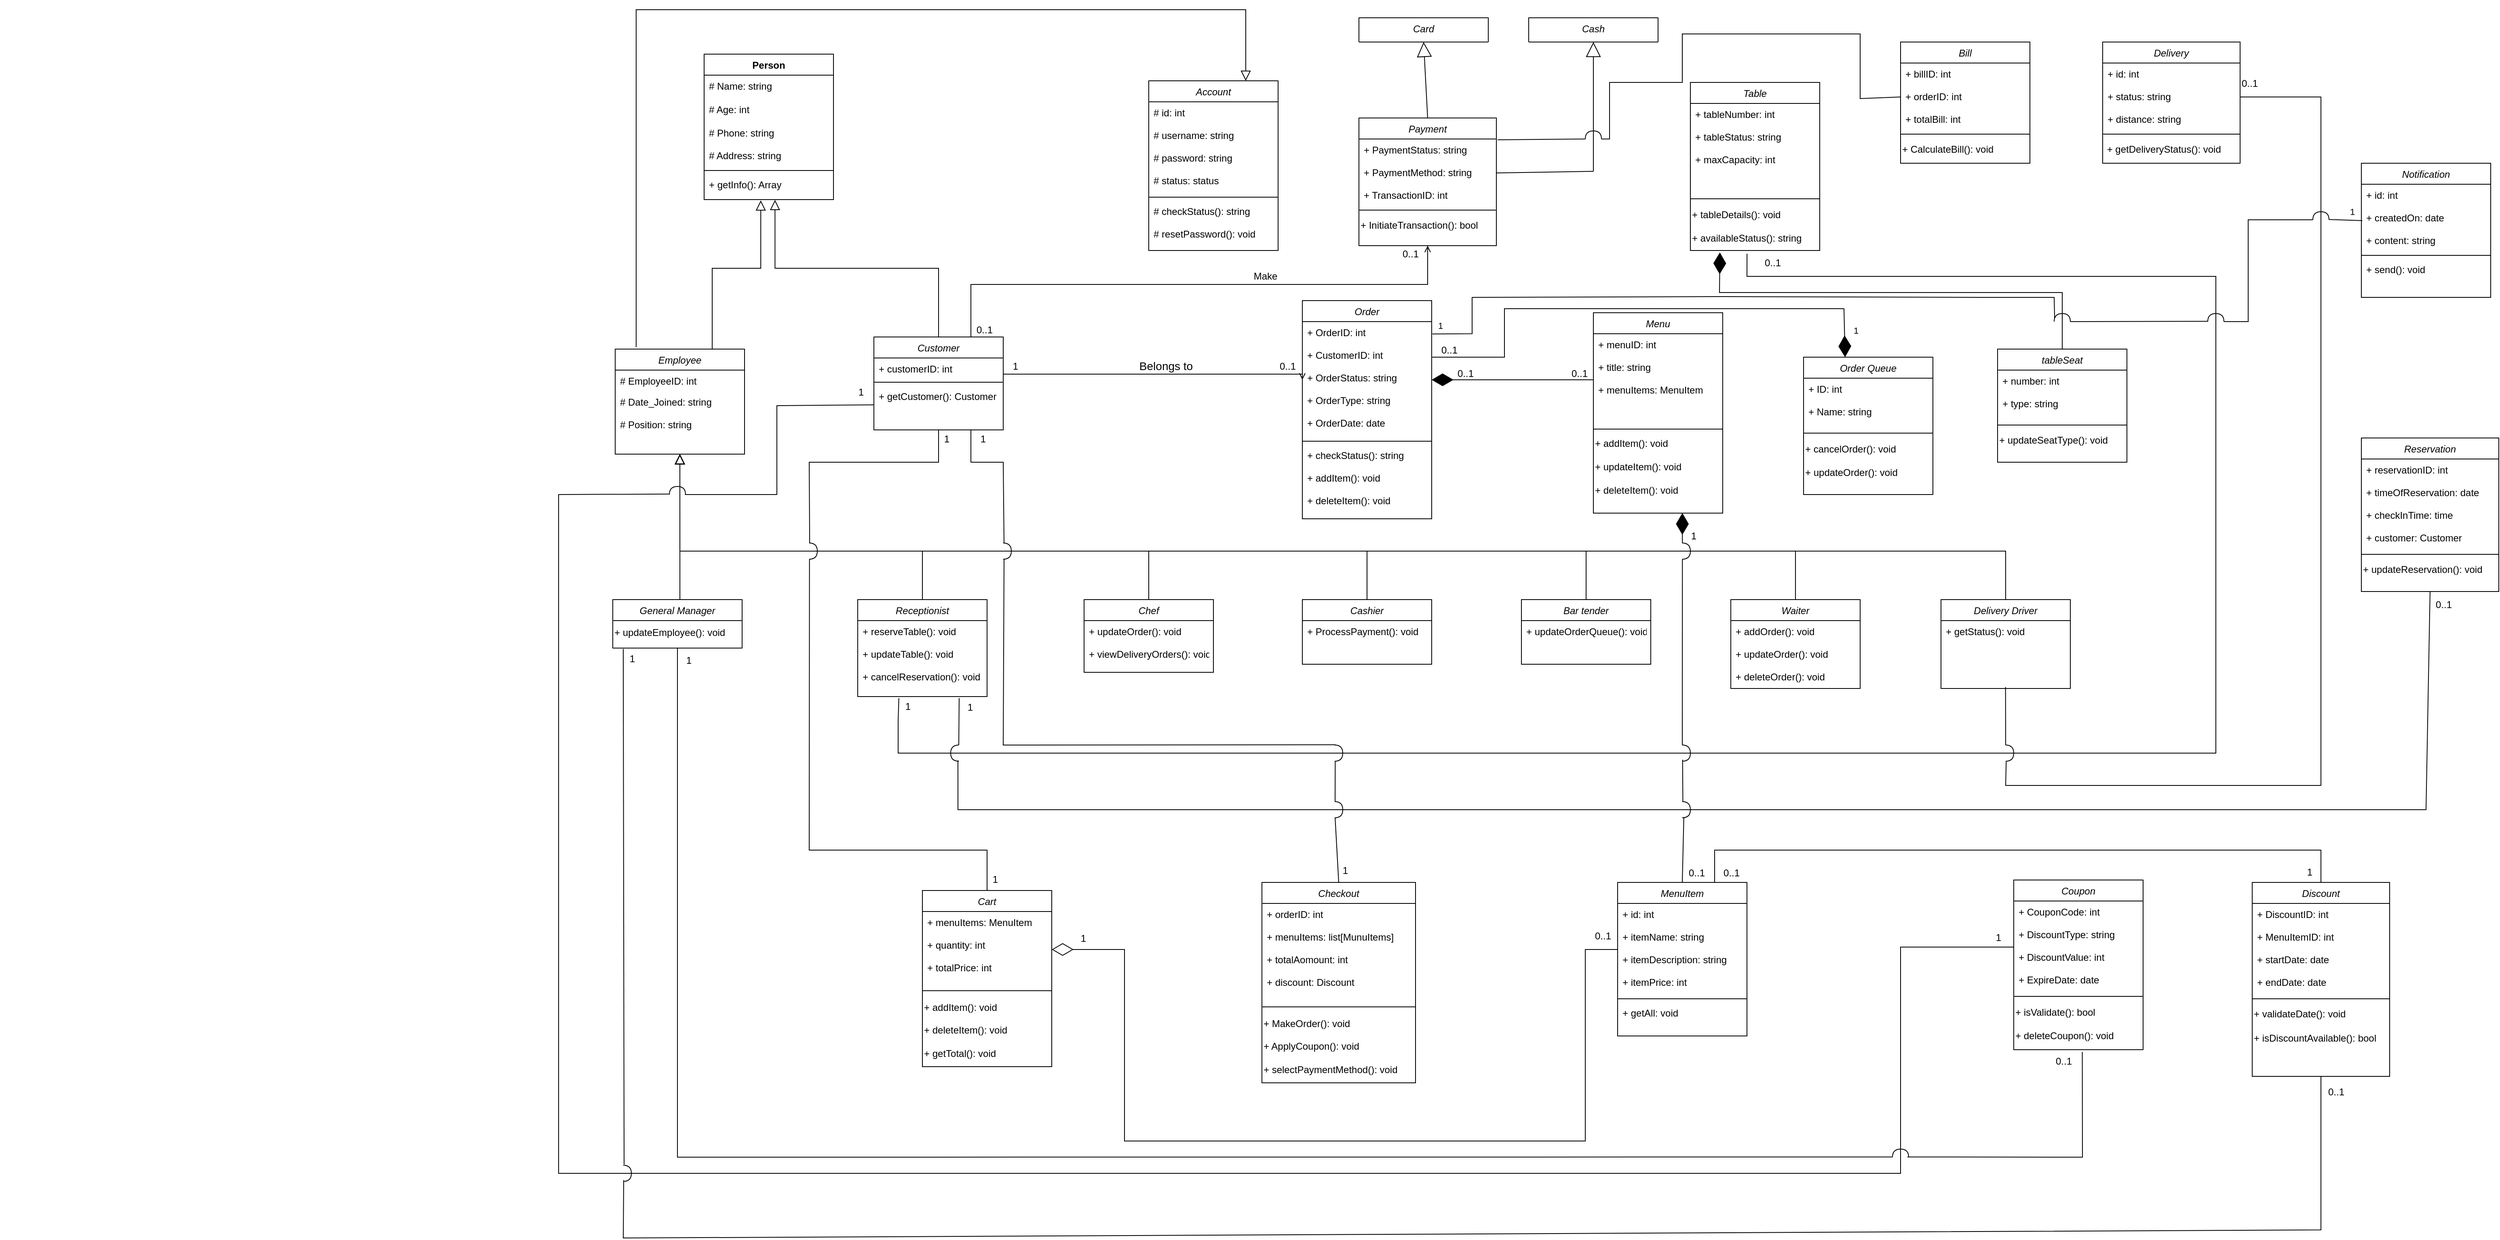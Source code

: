 <mxfile version="25.0.1">
  <diagram id="C5RBs43oDa-KdzZeNtuy" name="Page-1">
    <mxGraphModel dx="3839" dy="810" grid="1" gridSize="10" guides="1" tooltips="1" connect="1" arrows="1" fold="1" page="1" pageScale="1" pageWidth="2339" pageHeight="3300" math="0" shadow="0">
      <root>
        <mxCell id="WIyWlLk6GJQsqaUBKTNV-0" />
        <mxCell id="WIyWlLk6GJQsqaUBKTNV-1" parent="WIyWlLk6GJQsqaUBKTNV-0" />
        <mxCell id="zkfFHV4jXpPFQw0GAbJ--12" value="" style="endArrow=block;endSize=10;endFill=0;shadow=0;strokeWidth=1;rounded=0;curved=0;edgeStyle=elbowEdgeStyle;elbow=vertical;exitX=0.75;exitY=0;exitDx=0;exitDy=0;entryX=0.438;entryY=1.031;entryDx=0;entryDy=0;entryPerimeter=0;" parent="WIyWlLk6GJQsqaUBKTNV-1" source="QisyYEOGhZmKc4R2BYfi-0" target="GFZbav0f2nHTLZzMXN7z-3" edge="1">
          <mxGeometry width="160" relative="1" as="geometry">
            <mxPoint x="200.0" y="360" as="sourcePoint" />
            <mxPoint x="299.84" y="280.078" as="targetPoint" />
            <Array as="points">
              <mxPoint x="300" y="360" />
            </Array>
          </mxGeometry>
        </mxCell>
        <mxCell id="QisyYEOGhZmKc4R2BYfi-0" value="Employee" style="swimlane;fontStyle=2;align=center;verticalAlign=top;childLayout=stackLayout;horizontal=1;startSize=26;horizontalStack=0;resizeParent=1;resizeLast=0;collapsible=1;marginBottom=0;rounded=0;shadow=0;strokeWidth=1;" parent="WIyWlLk6GJQsqaUBKTNV-1" vertex="1">
          <mxGeometry x="120" y="460" width="160" height="130" as="geometry">
            <mxRectangle x="230" y="140" width="160" height="26" as="alternateBounds" />
          </mxGeometry>
        </mxCell>
        <mxCell id="QisyYEOGhZmKc4R2BYfi-1" value="# EmployeeID: int" style="text;align=left;verticalAlign=top;spacingLeft=4;spacingRight=4;overflow=hidden;rotatable=0;points=[[0,0.5],[1,0.5]];portConstraint=eastwest;" parent="QisyYEOGhZmKc4R2BYfi-0" vertex="1">
          <mxGeometry y="26" width="160" height="26" as="geometry" />
        </mxCell>
        <mxCell id="QisyYEOGhZmKc4R2BYfi-2" value="# Date_Joined: string" style="text;align=left;verticalAlign=top;spacingLeft=4;spacingRight=4;overflow=hidden;rotatable=0;points=[[0,0.5],[1,0.5]];portConstraint=eastwest;rounded=0;shadow=0;html=0;" parent="QisyYEOGhZmKc4R2BYfi-0" vertex="1">
          <mxGeometry y="52" width="160" height="28" as="geometry" />
        </mxCell>
        <mxCell id="GFZbav0f2nHTLZzMXN7z-4" value="# Position: string" style="text;align=left;verticalAlign=top;spacingLeft=4;spacingRight=4;overflow=hidden;rotatable=0;points=[[0,0.5],[1,0.5]];portConstraint=eastwest;rounded=0;shadow=0;html=0;" vertex="1" parent="QisyYEOGhZmKc4R2BYfi-0">
          <mxGeometry y="80" width="160" height="28" as="geometry" />
        </mxCell>
        <mxCell id="QisyYEOGhZmKc4R2BYfi-6" value="Receptionist " style="swimlane;fontStyle=2;align=center;verticalAlign=top;childLayout=stackLayout;horizontal=1;startSize=26;horizontalStack=0;resizeParent=1;resizeLast=0;collapsible=1;marginBottom=0;rounded=0;shadow=0;strokeWidth=1;" parent="WIyWlLk6GJQsqaUBKTNV-1" vertex="1">
          <mxGeometry x="420" y="770" width="160" height="120" as="geometry">
            <mxRectangle x="230" y="140" width="160" height="26" as="alternateBounds" />
          </mxGeometry>
        </mxCell>
        <mxCell id="QisyYEOGhZmKc4R2BYfi-11" value="+ reserveTable(): void&#xa;&#xa;+ updateTable(): void&#xa;&#xa;+ cancelReservation(): void&#xa;" style="text;align=left;verticalAlign=top;spacingLeft=4;spacingRight=4;overflow=hidden;rotatable=0;points=[[0,0.5],[1,0.5]];portConstraint=eastwest;" parent="QisyYEOGhZmKc4R2BYfi-6" vertex="1">
          <mxGeometry y="26" width="160" height="94" as="geometry" />
        </mxCell>
        <mxCell id="QisyYEOGhZmKc4R2BYfi-12" value="Chef " style="swimlane;fontStyle=2;align=center;verticalAlign=top;childLayout=stackLayout;horizontal=1;startSize=26;horizontalStack=0;resizeParent=1;resizeLast=0;collapsible=1;marginBottom=0;rounded=0;shadow=0;strokeWidth=1;" parent="WIyWlLk6GJQsqaUBKTNV-1" vertex="1">
          <mxGeometry x="700" y="770" width="160" height="90" as="geometry">
            <mxRectangle x="230" y="140" width="160" height="26" as="alternateBounds" />
          </mxGeometry>
        </mxCell>
        <mxCell id="QisyYEOGhZmKc4R2BYfi-13" value="+ updateOrder(): void&#xa;&#xa;+ viewDeliveryOrders(): void&#xa;&#xa;" style="text;align=left;verticalAlign=top;spacingLeft=4;spacingRight=4;overflow=hidden;rotatable=0;points=[[0,0.5],[1,0.5]];portConstraint=eastwest;" parent="QisyYEOGhZmKc4R2BYfi-12" vertex="1">
          <mxGeometry y="26" width="160" height="64" as="geometry" />
        </mxCell>
        <mxCell id="QisyYEOGhZmKc4R2BYfi-18" value="Cashier " style="swimlane;fontStyle=2;align=center;verticalAlign=top;childLayout=stackLayout;horizontal=1;startSize=26;horizontalStack=0;resizeParent=1;resizeLast=0;collapsible=1;marginBottom=0;rounded=0;shadow=0;strokeWidth=1;" parent="WIyWlLk6GJQsqaUBKTNV-1" vertex="1">
          <mxGeometry x="970" y="770" width="160" height="80" as="geometry">
            <mxRectangle x="230" y="140" width="160" height="26" as="alternateBounds" />
          </mxGeometry>
        </mxCell>
        <mxCell id="QisyYEOGhZmKc4R2BYfi-23" value="+ ProcessPayment(): void" style="text;align=left;verticalAlign=top;spacingLeft=4;spacingRight=4;overflow=hidden;rotatable=0;points=[[0,0.5],[1,0.5]];portConstraint=eastwest;" parent="QisyYEOGhZmKc4R2BYfi-18" vertex="1">
          <mxGeometry y="26" width="160" height="48" as="geometry" />
        </mxCell>
        <mxCell id="QisyYEOGhZmKc4R2BYfi-24" value="Bar tender" style="swimlane;fontStyle=2;align=center;verticalAlign=top;childLayout=stackLayout;horizontal=1;startSize=26;horizontalStack=0;resizeParent=1;resizeLast=0;collapsible=1;marginBottom=0;rounded=0;shadow=0;strokeWidth=1;" parent="WIyWlLk6GJQsqaUBKTNV-1" vertex="1">
          <mxGeometry x="1241" y="770" width="160" height="80" as="geometry">
            <mxRectangle x="230" y="140" width="160" height="26" as="alternateBounds" />
          </mxGeometry>
        </mxCell>
        <mxCell id="QisyYEOGhZmKc4R2BYfi-29" value="+ updateOrderQueue(): void" style="text;align=left;verticalAlign=top;spacingLeft=4;spacingRight=4;overflow=hidden;rotatable=0;points=[[0,0.5],[1,0.5]];portConstraint=eastwest;" parent="QisyYEOGhZmKc4R2BYfi-24" vertex="1">
          <mxGeometry y="26" width="160" height="48" as="geometry" />
        </mxCell>
        <mxCell id="QisyYEOGhZmKc4R2BYfi-34" value="General Manager" style="swimlane;fontStyle=2;align=center;verticalAlign=top;childLayout=stackLayout;horizontal=1;startSize=26;horizontalStack=0;resizeParent=1;resizeLast=0;collapsible=1;marginBottom=0;rounded=0;shadow=0;strokeWidth=1;" parent="WIyWlLk6GJQsqaUBKTNV-1" vertex="1">
          <mxGeometry x="117" y="770" width="160" height="60" as="geometry">
            <mxRectangle x="230" y="140" width="160" height="26" as="alternateBounds" />
          </mxGeometry>
        </mxCell>
        <mxCell id="XL019JOikX7IZcnnbQnU-81" value="+ updateEmployee(): void" style="text;html=1;align=left;verticalAlign=middle;resizable=0;points=[];autosize=1;strokeColor=none;fillColor=none;" parent="QisyYEOGhZmKc4R2BYfi-34" vertex="1">
          <mxGeometry y="26" width="160" height="30" as="geometry" />
        </mxCell>
        <mxCell id="QisyYEOGhZmKc4R2BYfi-40" value="" style="endArrow=block;endSize=10;endFill=0;shadow=0;strokeWidth=1;rounded=0;curved=0;edgeStyle=elbowEdgeStyle;elbow=vertical;exitX=0.5;exitY=0;exitDx=0;exitDy=0;" parent="WIyWlLk6GJQsqaUBKTNV-1" source="QisyYEOGhZmKc4R2BYfi-6" edge="1">
          <mxGeometry width="160" relative="1" as="geometry">
            <mxPoint x="208" y="750" as="sourcePoint" />
            <mxPoint x="200" y="590" as="targetPoint" />
            <Array as="points">
              <mxPoint x="208" y="710" />
            </Array>
          </mxGeometry>
        </mxCell>
        <mxCell id="QisyYEOGhZmKc4R2BYfi-41" value="" style="endArrow=block;endSize=10;endFill=0;shadow=0;strokeWidth=1;rounded=0;curved=0;edgeStyle=elbowEdgeStyle;elbow=vertical;exitX=0.519;exitY=0.002;exitDx=0;exitDy=0;exitPerimeter=0;" parent="WIyWlLk6GJQsqaUBKTNV-1" source="QisyYEOGhZmKc4R2BYfi-34" edge="1">
          <mxGeometry width="160" relative="1" as="geometry">
            <mxPoint x="510" y="750" as="sourcePoint" />
            <mxPoint x="200" y="590" as="targetPoint" />
            <Array as="points">
              <mxPoint x="218" y="720" />
            </Array>
          </mxGeometry>
        </mxCell>
        <mxCell id="QisyYEOGhZmKc4R2BYfi-42" value="" style="endArrow=block;endSize=10;endFill=0;shadow=0;strokeWidth=1;rounded=0;curved=0;edgeStyle=elbowEdgeStyle;elbow=vertical;exitX=0.5;exitY=0;exitDx=0;exitDy=0;" parent="WIyWlLk6GJQsqaUBKTNV-1" source="QisyYEOGhZmKc4R2BYfi-12" edge="1">
          <mxGeometry width="160" relative="1" as="geometry">
            <mxPoint x="780" y="730" as="sourcePoint" />
            <mxPoint x="200" y="590" as="targetPoint" />
            <Array as="points">
              <mxPoint x="218" y="710" />
            </Array>
          </mxGeometry>
        </mxCell>
        <mxCell id="QisyYEOGhZmKc4R2BYfi-43" value="" style="endArrow=block;endSize=10;endFill=0;shadow=0;strokeWidth=1;rounded=0;curved=0;edgeStyle=elbowEdgeStyle;elbow=vertical;exitX=0.5;exitY=0;exitDx=0;exitDy=0;" parent="WIyWlLk6GJQsqaUBKTNV-1" source="QisyYEOGhZmKc4R2BYfi-18" edge="1">
          <mxGeometry width="160" relative="1" as="geometry">
            <mxPoint x="1050" y="720" as="sourcePoint" />
            <mxPoint x="200" y="590" as="targetPoint" />
            <Array as="points">
              <mxPoint x="228" y="710" />
            </Array>
          </mxGeometry>
        </mxCell>
        <mxCell id="QisyYEOGhZmKc4R2BYfi-49" value="Waiter" style="swimlane;fontStyle=2;align=center;verticalAlign=top;childLayout=stackLayout;horizontal=1;startSize=26;horizontalStack=0;resizeParent=1;resizeLast=0;collapsible=1;marginBottom=0;rounded=0;shadow=0;strokeWidth=1;" parent="WIyWlLk6GJQsqaUBKTNV-1" vertex="1">
          <mxGeometry x="1500" y="770" width="160" height="110" as="geometry">
            <mxRectangle x="230" y="140" width="160" height="26" as="alternateBounds" />
          </mxGeometry>
        </mxCell>
        <mxCell id="QisyYEOGhZmKc4R2BYfi-54" value="+ addOrder(): void&#xa;&#xa;+ updateOrder(): void&#xa;&#xa;+ deleteOrder(): void&#xa;" style="text;align=left;verticalAlign=top;spacingLeft=4;spacingRight=4;overflow=hidden;rotatable=0;points=[[0,0.5],[1,0.5]];portConstraint=eastwest;" parent="QisyYEOGhZmKc4R2BYfi-49" vertex="1">
          <mxGeometry y="26" width="160" height="84" as="geometry" />
        </mxCell>
        <mxCell id="QisyYEOGhZmKc4R2BYfi-55" value="Delivery Driver" style="swimlane;fontStyle=2;align=center;verticalAlign=top;childLayout=stackLayout;horizontal=1;startSize=26;horizontalStack=0;resizeParent=1;resizeLast=0;collapsible=1;marginBottom=0;rounded=0;shadow=0;strokeWidth=1;" parent="WIyWlLk6GJQsqaUBKTNV-1" vertex="1">
          <mxGeometry x="1760" y="770" width="160" height="110" as="geometry">
            <mxRectangle x="230" y="140" width="160" height="26" as="alternateBounds" />
          </mxGeometry>
        </mxCell>
        <mxCell id="QisyYEOGhZmKc4R2BYfi-60" value="+ getStatus(): void" style="text;align=left;verticalAlign=top;spacingLeft=4;spacingRight=4;overflow=hidden;rotatable=0;points=[[0,0.5],[1,0.5]];portConstraint=eastwest;" parent="QisyYEOGhZmKc4R2BYfi-55" vertex="1">
          <mxGeometry y="26" width="160" height="84" as="geometry" />
        </mxCell>
        <mxCell id="QisyYEOGhZmKc4R2BYfi-61" value="Customer" style="swimlane;fontStyle=2;align=center;verticalAlign=top;childLayout=stackLayout;horizontal=1;startSize=26;horizontalStack=0;resizeParent=1;resizeLast=0;collapsible=1;marginBottom=0;rounded=0;shadow=0;strokeWidth=1;" parent="WIyWlLk6GJQsqaUBKTNV-1" vertex="1">
          <mxGeometry x="440" y="445" width="160" height="115" as="geometry">
            <mxRectangle x="230" y="140" width="160" height="26" as="alternateBounds" />
          </mxGeometry>
        </mxCell>
        <mxCell id="QisyYEOGhZmKc4R2BYfi-62" value="+ customerID: int" style="text;align=left;verticalAlign=top;spacingLeft=4;spacingRight=4;overflow=hidden;rotatable=0;points=[[0,0.5],[1,0.5]];portConstraint=eastwest;" parent="QisyYEOGhZmKc4R2BYfi-61" vertex="1">
          <mxGeometry y="26" width="160" height="26" as="geometry" />
        </mxCell>
        <mxCell id="QisyYEOGhZmKc4R2BYfi-65" value="" style="line;html=1;strokeWidth=1;align=left;verticalAlign=middle;spacingTop=-1;spacingLeft=3;spacingRight=3;rotatable=0;labelPosition=right;points=[];portConstraint=eastwest;" parent="QisyYEOGhZmKc4R2BYfi-61" vertex="1">
          <mxGeometry y="52" width="160" height="8" as="geometry" />
        </mxCell>
        <mxCell id="QisyYEOGhZmKc4R2BYfi-66" value="+ getCustomer(): Customer" style="text;align=left;verticalAlign=top;spacingLeft=4;spacingRight=4;overflow=hidden;rotatable=0;points=[[0,0.5],[1,0.5]];portConstraint=eastwest;" parent="QisyYEOGhZmKc4R2BYfi-61" vertex="1">
          <mxGeometry y="60" width="160" height="48" as="geometry" />
        </mxCell>
        <mxCell id="QisyYEOGhZmKc4R2BYfi-68" value="" style="endArrow=block;endSize=10;endFill=0;shadow=0;strokeWidth=1;rounded=0;curved=0;edgeStyle=elbowEdgeStyle;elbow=vertical;exitX=0.5;exitY=0;exitDx=0;exitDy=0;entryX=0.548;entryY=1.012;entryDx=0;entryDy=0;entryPerimeter=0;" parent="WIyWlLk6GJQsqaUBKTNV-1" source="QisyYEOGhZmKc4R2BYfi-61" target="GFZbav0f2nHTLZzMXN7z-3" edge="1">
          <mxGeometry width="160" relative="1" as="geometry">
            <mxPoint x="220" y="480" as="sourcePoint" />
            <mxPoint x="317.76" y="278.674" as="targetPoint" />
            <Array as="points">
              <mxPoint x="420" y="360" />
            </Array>
          </mxGeometry>
        </mxCell>
        <mxCell id="QisyYEOGhZmKc4R2BYfi-69" value="" style="endArrow=block;endSize=10;endFill=0;shadow=0;strokeWidth=1;rounded=0;curved=0;edgeStyle=elbowEdgeStyle;elbow=vertical;exitX=0.5;exitY=0;exitDx=0;exitDy=0;entryX=0.5;entryY=1;entryDx=0;entryDy=0;" parent="WIyWlLk6GJQsqaUBKTNV-1" source="QisyYEOGhZmKc4R2BYfi-24" target="QisyYEOGhZmKc4R2BYfi-0" edge="1">
          <mxGeometry width="160" relative="1" as="geometry">
            <mxPoint x="1060" y="750" as="sourcePoint" />
            <mxPoint x="210" y="600" as="targetPoint" />
            <Array as="points">
              <mxPoint x="1230" y="710" />
              <mxPoint x="238" y="720" />
            </Array>
          </mxGeometry>
        </mxCell>
        <mxCell id="QisyYEOGhZmKc4R2BYfi-70" value="" style="endArrow=block;endSize=10;endFill=0;shadow=0;strokeWidth=1;rounded=0;curved=0;edgeStyle=elbowEdgeStyle;elbow=vertical;exitX=0.5;exitY=0;exitDx=0;exitDy=0;entryX=0.5;entryY=1;entryDx=0;entryDy=0;" parent="WIyWlLk6GJQsqaUBKTNV-1" source="QisyYEOGhZmKc4R2BYfi-49" target="QisyYEOGhZmKc4R2BYfi-0" edge="1">
          <mxGeometry width="160" relative="1" as="geometry">
            <mxPoint x="1070" y="760" as="sourcePoint" />
            <mxPoint x="220" y="610" as="targetPoint" />
            <Array as="points">
              <mxPoint x="890" y="710" />
            </Array>
          </mxGeometry>
        </mxCell>
        <mxCell id="QisyYEOGhZmKc4R2BYfi-72" value="" style="endArrow=block;endSize=10;endFill=0;shadow=0;strokeWidth=1;rounded=0;curved=0;edgeStyle=elbowEdgeStyle;elbow=vertical;exitX=0.5;exitY=0;exitDx=0;exitDy=0;entryX=0.5;entryY=1;entryDx=0;entryDy=0;" parent="WIyWlLk6GJQsqaUBKTNV-1" source="QisyYEOGhZmKc4R2BYfi-55" target="QisyYEOGhZmKc4R2BYfi-0" edge="1">
          <mxGeometry width="160" relative="1" as="geometry">
            <mxPoint x="1090" y="780" as="sourcePoint" />
            <mxPoint x="230" y="620" as="targetPoint" />
            <Array as="points">
              <mxPoint x="670" y="710" />
            </Array>
          </mxGeometry>
        </mxCell>
        <mxCell id="XL019JOikX7IZcnnbQnU-0" value="Order" style="swimlane;fontStyle=2;align=center;verticalAlign=top;childLayout=stackLayout;horizontal=1;startSize=26;horizontalStack=0;resizeParent=1;resizeLast=0;collapsible=1;marginBottom=0;rounded=0;shadow=0;strokeWidth=1;" parent="WIyWlLk6GJQsqaUBKTNV-1" vertex="1">
          <mxGeometry x="970" y="400" width="160" height="270" as="geometry">
            <mxRectangle x="230" y="140" width="160" height="26" as="alternateBounds" />
          </mxGeometry>
        </mxCell>
        <mxCell id="XL019JOikX7IZcnnbQnU-1" value="+ OrderID: int &#xa;&#xa;+ CustomerID: int&#xa;&#xa;+ OrderStatus: string&#xa;&#xa;+ OrderType: string&#xa;&#xa;+ OrderDate: date&#xa;" style="text;align=left;verticalAlign=top;spacingLeft=4;spacingRight=4;overflow=hidden;rotatable=0;points=[[0,0.5],[1,0.5]];portConstraint=eastwest;" parent="XL019JOikX7IZcnnbQnU-0" vertex="1">
          <mxGeometry y="26" width="160" height="144" as="geometry" />
        </mxCell>
        <mxCell id="XL019JOikX7IZcnnbQnU-2" value="" style="line;html=1;strokeWidth=1;align=left;verticalAlign=middle;spacingTop=-1;spacingLeft=3;spacingRight=3;rotatable=0;labelPosition=right;points=[];portConstraint=eastwest;" parent="XL019JOikX7IZcnnbQnU-0" vertex="1">
          <mxGeometry y="170" width="160" height="8" as="geometry" />
        </mxCell>
        <mxCell id="XL019JOikX7IZcnnbQnU-3" value="+ checkStatus(): string&#xa;&#xa;+ addItem(): void&#xa;&#xa;+ deleteItem(): void&#xa;" style="text;align=left;verticalAlign=top;spacingLeft=4;spacingRight=4;overflow=hidden;rotatable=0;points=[[0,0.5],[1,0.5]];portConstraint=eastwest;" parent="XL019JOikX7IZcnnbQnU-0" vertex="1">
          <mxGeometry y="178" width="160" height="92" as="geometry" />
        </mxCell>
        <mxCell id="XL019JOikX7IZcnnbQnU-4" value="Payment" style="swimlane;fontStyle=2;align=center;verticalAlign=top;childLayout=stackLayout;horizontal=1;startSize=26;horizontalStack=0;resizeParent=1;resizeLast=0;collapsible=1;marginBottom=0;rounded=0;shadow=0;strokeWidth=1;" parent="WIyWlLk6GJQsqaUBKTNV-1" vertex="1">
          <mxGeometry x="1040" y="174" width="170" height="158" as="geometry">
            <mxRectangle x="230" y="140" width="160" height="26" as="alternateBounds" />
          </mxGeometry>
        </mxCell>
        <mxCell id="XL019JOikX7IZcnnbQnU-5" value="+ PaymentStatus: string&#xa;&#xa;+ PaymentMethod: string&#xa;&#xa;+ TransactionID: int&#xa;" style="text;align=left;verticalAlign=top;spacingLeft=4;spacingRight=4;overflow=hidden;rotatable=0;points=[[0,0.5],[1,0.5]];portConstraint=eastwest;" parent="XL019JOikX7IZcnnbQnU-4" vertex="1">
          <mxGeometry y="26" width="170" height="84" as="geometry" />
        </mxCell>
        <mxCell id="XL019JOikX7IZcnnbQnU-6" value="" style="line;html=1;strokeWidth=1;align=left;verticalAlign=middle;spacingTop=-1;spacingLeft=3;spacingRight=3;rotatable=0;labelPosition=right;points=[];portConstraint=eastwest;" parent="XL019JOikX7IZcnnbQnU-4" vertex="1">
          <mxGeometry y="110" width="170" height="8" as="geometry" />
        </mxCell>
        <mxCell id="XL019JOikX7IZcnnbQnU-12" value="&lt;div align=&quot;left&quot;&gt;+ InitiateTransaction(): bool&lt;br&gt;&lt;/div&gt;" style="text;html=1;align=left;verticalAlign=middle;resizable=0;points=[];autosize=1;strokeColor=none;fillColor=none;" parent="XL019JOikX7IZcnnbQnU-4" vertex="1">
          <mxGeometry y="118" width="170" height="30" as="geometry" />
        </mxCell>
        <mxCell id="XL019JOikX7IZcnnbQnU-8" value="Account" style="swimlane;fontStyle=2;align=center;verticalAlign=top;childLayout=stackLayout;horizontal=1;startSize=26;horizontalStack=0;resizeParent=1;resizeLast=0;collapsible=1;marginBottom=0;rounded=0;shadow=0;strokeWidth=1;" parent="WIyWlLk6GJQsqaUBKTNV-1" vertex="1">
          <mxGeometry x="780" y="128" width="160" height="210" as="geometry">
            <mxRectangle x="780" y="128" width="160" height="26" as="alternateBounds" />
          </mxGeometry>
        </mxCell>
        <mxCell id="XL019JOikX7IZcnnbQnU-9" value="# id: int&#xa;&#xa;# username: string&#xa;&#xa;# password: string&#xa;&#xa;# status: status&#xa;" style="text;align=left;verticalAlign=top;spacingLeft=4;spacingRight=4;overflow=hidden;rotatable=0;points=[[0,0.5],[1,0.5]];portConstraint=eastwest;" parent="XL019JOikX7IZcnnbQnU-8" vertex="1">
          <mxGeometry y="26" width="160" height="114" as="geometry" />
        </mxCell>
        <mxCell id="XL019JOikX7IZcnnbQnU-10" value="" style="line;html=1;strokeWidth=1;align=left;verticalAlign=middle;spacingTop=-1;spacingLeft=3;spacingRight=3;rotatable=0;labelPosition=right;points=[];portConstraint=eastwest;" parent="XL019JOikX7IZcnnbQnU-8" vertex="1">
          <mxGeometry y="140" width="160" height="8" as="geometry" />
        </mxCell>
        <mxCell id="XL019JOikX7IZcnnbQnU-11" value="# checkStatus(): string&#xa;&#xa;# resetPassword(): void&#xa;" style="text;align=left;verticalAlign=top;spacingLeft=4;spacingRight=4;overflow=hidden;rotatable=0;points=[[0,0.5],[1,0.5]];portConstraint=eastwest;" parent="XL019JOikX7IZcnnbQnU-8" vertex="1">
          <mxGeometry y="148" width="160" height="62" as="geometry" />
        </mxCell>
        <mxCell id="XL019JOikX7IZcnnbQnU-14" value="" style="endArrow=open;shadow=0;strokeWidth=1;rounded=0;curved=0;endFill=1;edgeStyle=elbowEdgeStyle;elbow=vertical;exitX=1;exitY=0.5;exitDx=0;exitDy=0;entryX=0;entryY=0.5;entryDx=0;entryDy=0;" parent="WIyWlLk6GJQsqaUBKTNV-1" source="QisyYEOGhZmKc4R2BYfi-62" target="XL019JOikX7IZcnnbQnU-1" edge="1">
          <mxGeometry x="0.5" y="41" relative="1" as="geometry">
            <mxPoint x="690" y="500.25" as="sourcePoint" />
            <mxPoint x="818" y="500.25" as="targetPoint" />
            <mxPoint x="-40" y="32" as="offset" />
          </mxGeometry>
        </mxCell>
        <mxCell id="XL019JOikX7IZcnnbQnU-15" value="0..1" style="resizable=0;align=left;verticalAlign=bottom;labelBackgroundColor=none;fontSize=12;" parent="XL019JOikX7IZcnnbQnU-14" connectable="0" vertex="1">
          <mxGeometry x="-1" relative="1" as="geometry">
            <mxPoint x="340" y="6" as="offset" />
          </mxGeometry>
        </mxCell>
        <mxCell id="XL019JOikX7IZcnnbQnU-16" value="1" style="resizable=0;align=right;verticalAlign=bottom;labelBackgroundColor=none;fontSize=12;" parent="XL019JOikX7IZcnnbQnU-14" connectable="0" vertex="1">
          <mxGeometry x="1" relative="1" as="geometry">
            <mxPoint x="-350" y="-8" as="offset" />
          </mxGeometry>
        </mxCell>
        <mxCell id="XL019JOikX7IZcnnbQnU-17" value="&lt;font style=&quot;font-size: 14px;&quot;&gt;Belongs to&lt;br&gt;&lt;/font&gt;" style="text;html=1;resizable=0;points=[];;align=center;verticalAlign=middle;labelBackgroundColor=none;rounded=0;shadow=0;strokeWidth=1;fontSize=12;" parent="XL019JOikX7IZcnnbQnU-14" vertex="1" connectable="0">
          <mxGeometry x="0.5" y="49" relative="1" as="geometry">
            <mxPoint x="-80" y="39" as="offset" />
          </mxGeometry>
        </mxCell>
        <mxCell id="XL019JOikX7IZcnnbQnU-29" value="" style="endArrow=open;shadow=0;strokeWidth=1;rounded=0;curved=0;endFill=1;edgeStyle=elbowEdgeStyle;elbow=vertical;exitX=0.75;exitY=0;exitDx=0;exitDy=0;entryX=0.5;entryY=1;entryDx=0;entryDy=0;" parent="WIyWlLk6GJQsqaUBKTNV-1" source="QisyYEOGhZmKc4R2BYfi-61" target="XL019JOikX7IZcnnbQnU-4" edge="1">
          <mxGeometry x="0.5" y="41" relative="1" as="geometry">
            <mxPoint x="610" y="494" as="sourcePoint" />
            <mxPoint x="1000" y="250" as="targetPoint" />
            <mxPoint x="-40" y="32" as="offset" />
            <Array as="points">
              <mxPoint x="800" y="380" />
            </Array>
          </mxGeometry>
        </mxCell>
        <mxCell id="XL019JOikX7IZcnnbQnU-30" value="0..1" style="resizable=0;align=left;verticalAlign=bottom;labelBackgroundColor=none;fontSize=12;" parent="XL019JOikX7IZcnnbQnU-29" connectable="0" vertex="1">
          <mxGeometry x="-1" relative="1" as="geometry">
            <mxPoint x="741" y="54" as="offset" />
          </mxGeometry>
        </mxCell>
        <mxCell id="XL019JOikX7IZcnnbQnU-32" value="Make" style="text;html=1;resizable=0;points=[];;align=center;verticalAlign=middle;labelBackgroundColor=none;rounded=0;shadow=0;strokeWidth=1;fontSize=12;" parent="XL019JOikX7IZcnnbQnU-29" vertex="1" connectable="0">
          <mxGeometry x="0.5" y="49" relative="1" as="geometry">
            <mxPoint x="-80" y="39" as="offset" />
          </mxGeometry>
        </mxCell>
        <mxCell id="XL019JOikX7IZcnnbQnU-34" value="0..1" style="resizable=0;align=left;verticalAlign=bottom;labelBackgroundColor=none;fontSize=12;" parent="WIyWlLk6GJQsqaUBKTNV-1" connectable="0" vertex="1">
          <mxGeometry x="565" y="445" as="geometry" />
        </mxCell>
        <mxCell id="XL019JOikX7IZcnnbQnU-35" value="0..1" style="resizable=0;align=left;verticalAlign=bottom;labelBackgroundColor=none;fontSize=12;" parent="WIyWlLk6GJQsqaUBKTNV-1" connectable="0" vertex="1">
          <mxGeometry x="1092" y="351" as="geometry" />
        </mxCell>
        <mxCell id="XL019JOikX7IZcnnbQnU-36" value="Menu" style="swimlane;fontStyle=2;align=center;verticalAlign=top;childLayout=stackLayout;horizontal=1;startSize=26;horizontalStack=0;resizeParent=1;resizeLast=0;collapsible=1;marginBottom=0;rounded=0;shadow=0;strokeWidth=1;" parent="WIyWlLk6GJQsqaUBKTNV-1" vertex="1">
          <mxGeometry x="1330" y="415" width="160" height="248" as="geometry">
            <mxRectangle x="230" y="140" width="160" height="26" as="alternateBounds" />
          </mxGeometry>
        </mxCell>
        <mxCell id="XL019JOikX7IZcnnbQnU-37" value="+ menuID: int&#xa;&#xa;+ title: string&#xa;&#xa;+ menuItems: MenuItem&#xa;&#xa;" style="text;align=left;verticalAlign=top;spacingLeft=4;spacingRight=4;overflow=hidden;rotatable=0;points=[[0,0.5],[1,0.5]];portConstraint=eastwest;" parent="XL019JOikX7IZcnnbQnU-36" vertex="1">
          <mxGeometry y="26" width="160" height="114" as="geometry" />
        </mxCell>
        <mxCell id="XL019JOikX7IZcnnbQnU-38" value="" style="line;html=1;strokeWidth=1;align=left;verticalAlign=middle;spacingTop=-1;spacingLeft=3;spacingRight=3;rotatable=0;labelPosition=right;points=[];portConstraint=eastwest;" parent="XL019JOikX7IZcnnbQnU-36" vertex="1">
          <mxGeometry y="140" width="160" height="8" as="geometry" />
        </mxCell>
        <mxCell id="XL019JOikX7IZcnnbQnU-39" value="&lt;div&gt;+ addItem(): void&lt;/div&gt;&lt;div&gt;&lt;br&gt;&lt;/div&gt;&lt;div&gt;+ updateItem(): void&lt;/div&gt;&lt;div&gt;&lt;br&gt;&lt;/div&gt;&lt;div&gt;+ deleteItem(): void&lt;/div&gt;&lt;div&gt;&lt;br&gt;&lt;/div&gt;" style="text;html=1;align=left;verticalAlign=middle;resizable=0;points=[];autosize=1;strokeColor=none;fillColor=none;" parent="XL019JOikX7IZcnnbQnU-36" vertex="1">
          <mxGeometry y="148" width="160" height="100" as="geometry" />
        </mxCell>
        <mxCell id="XL019JOikX7IZcnnbQnU-40" value="" style="endArrow=diamondThin;endFill=1;endSize=24;html=1;rounded=0;entryX=1;entryY=0.5;entryDx=0;entryDy=0;exitX=0;exitY=0.5;exitDx=0;exitDy=0;" parent="WIyWlLk6GJQsqaUBKTNV-1" source="XL019JOikX7IZcnnbQnU-37" target="XL019JOikX7IZcnnbQnU-1" edge="1">
          <mxGeometry width="160" relative="1" as="geometry">
            <mxPoint x="1270" y="320" as="sourcePoint" />
            <mxPoint x="1430" y="320" as="targetPoint" />
            <Array as="points">
              <mxPoint x="1230" y="498" />
            </Array>
          </mxGeometry>
        </mxCell>
        <mxCell id="XL019JOikX7IZcnnbQnU-41" value="0..1" style="resizable=0;align=left;verticalAlign=bottom;labelBackgroundColor=none;fontSize=12;" parent="WIyWlLk6GJQsqaUBKTNV-1" connectable="0" vertex="1">
          <mxGeometry x="1160" y="499" as="geometry" />
        </mxCell>
        <mxCell id="XL019JOikX7IZcnnbQnU-42" value="Cash " style="swimlane;fontStyle=2;align=center;verticalAlign=top;childLayout=stackLayout;horizontal=1;startSize=40;horizontalStack=0;resizeParent=1;resizeLast=0;collapsible=1;marginBottom=0;rounded=0;shadow=0;strokeWidth=1;" parent="WIyWlLk6GJQsqaUBKTNV-1" vertex="1">
          <mxGeometry x="1250" y="50" width="160" height="30" as="geometry">
            <mxRectangle x="230" y="140" width="160" height="26" as="alternateBounds" />
          </mxGeometry>
        </mxCell>
        <mxCell id="XL019JOikX7IZcnnbQnU-46" value="Card" style="swimlane;fontStyle=2;align=center;verticalAlign=top;childLayout=stackLayout;horizontal=1;startSize=40;horizontalStack=0;resizeParent=1;resizeLast=0;collapsible=1;marginBottom=0;rounded=0;shadow=0;strokeWidth=1;" parent="WIyWlLk6GJQsqaUBKTNV-1" vertex="1">
          <mxGeometry x="1040" y="50" width="160" height="30" as="geometry">
            <mxRectangle x="230" y="140" width="160" height="26" as="alternateBounds" />
          </mxGeometry>
        </mxCell>
        <mxCell id="XL019JOikX7IZcnnbQnU-47" value="" style="endArrow=block;endSize=16;endFill=0;html=1;rounded=0;exitX=0.5;exitY=0;exitDx=0;exitDy=0;entryX=0.5;entryY=1;entryDx=0;entryDy=0;" parent="WIyWlLk6GJQsqaUBKTNV-1" source="XL019JOikX7IZcnnbQnU-4" target="XL019JOikX7IZcnnbQnU-46" edge="1">
          <mxGeometry width="160" relative="1" as="geometry">
            <mxPoint x="1270" y="130" as="sourcePoint" />
            <mxPoint x="1430" y="130" as="targetPoint" />
            <Array as="points" />
          </mxGeometry>
        </mxCell>
        <mxCell id="XL019JOikX7IZcnnbQnU-48" value="" style="endArrow=block;endSize=16;endFill=0;html=1;rounded=0;exitX=1;exitY=0.5;exitDx=0;exitDy=0;entryX=0.5;entryY=1;entryDx=0;entryDy=0;" parent="WIyWlLk6GJQsqaUBKTNV-1" source="XL019JOikX7IZcnnbQnU-127" target="XL019JOikX7IZcnnbQnU-42" edge="1">
          <mxGeometry width="160" relative="1" as="geometry">
            <mxPoint x="1130" y="184" as="sourcePoint" />
            <mxPoint x="1130" y="90" as="targetPoint" />
            <Array as="points">
              <mxPoint x="1330" y="240" />
            </Array>
          </mxGeometry>
        </mxCell>
        <mxCell id="XL019JOikX7IZcnnbQnU-57" value="Table" style="swimlane;fontStyle=2;align=center;verticalAlign=top;childLayout=stackLayout;horizontal=1;startSize=26;horizontalStack=0;resizeParent=1;resizeLast=0;collapsible=1;marginBottom=0;rounded=0;shadow=0;strokeWidth=1;" parent="WIyWlLk6GJQsqaUBKTNV-1" vertex="1">
          <mxGeometry x="1450" y="130" width="160" height="208" as="geometry">
            <mxRectangle x="230" y="140" width="160" height="26" as="alternateBounds" />
          </mxGeometry>
        </mxCell>
        <mxCell id="XL019JOikX7IZcnnbQnU-58" value="+ tableNumber: int&#xa;&#xa;+ tableStatus: string&#xa;&#xa;+ maxCapacity: int&#xa;&#xa;" style="text;align=left;verticalAlign=top;spacingLeft=4;spacingRight=4;overflow=hidden;rotatable=0;points=[[0,0.5],[1,0.5]];portConstraint=eastwest;" parent="XL019JOikX7IZcnnbQnU-57" vertex="1">
          <mxGeometry y="26" width="160" height="114" as="geometry" />
        </mxCell>
        <mxCell id="XL019JOikX7IZcnnbQnU-59" value="" style="line;html=1;strokeWidth=1;align=left;verticalAlign=middle;spacingTop=-1;spacingLeft=3;spacingRight=3;rotatable=0;labelPosition=right;points=[];portConstraint=eastwest;" parent="XL019JOikX7IZcnnbQnU-57" vertex="1">
          <mxGeometry y="140" width="160" height="8" as="geometry" />
        </mxCell>
        <mxCell id="XL019JOikX7IZcnnbQnU-60" value="&lt;div&gt;+ tableDetails(): void&lt;/div&gt;&lt;div&gt;&lt;br&gt;&lt;/div&gt;&lt;div&gt;+ availableStatus(): string&lt;br&gt;&lt;/div&gt;" style="text;html=1;align=left;verticalAlign=middle;resizable=0;points=[];autosize=1;strokeColor=none;fillColor=none;" parent="XL019JOikX7IZcnnbQnU-57" vertex="1">
          <mxGeometry y="148" width="160" height="60" as="geometry" />
        </mxCell>
        <mxCell id="XL019JOikX7IZcnnbQnU-61" value="Bill" style="swimlane;fontStyle=2;align=center;verticalAlign=top;childLayout=stackLayout;horizontal=1;startSize=26;horizontalStack=0;resizeParent=1;resizeLast=0;collapsible=1;marginBottom=0;rounded=0;shadow=0;strokeWidth=1;" parent="WIyWlLk6GJQsqaUBKTNV-1" vertex="1">
          <mxGeometry x="1710" y="80" width="160" height="150" as="geometry">
            <mxRectangle x="230" y="140" width="160" height="26" as="alternateBounds" />
          </mxGeometry>
        </mxCell>
        <mxCell id="XL019JOikX7IZcnnbQnU-62" value="+ billID: int&#xa;&#xa;+ orderID: int&#xa;&#xa;+ totalBill: int&#xa;" style="text;align=left;verticalAlign=top;spacingLeft=4;spacingRight=4;overflow=hidden;rotatable=0;points=[[0,0.5],[1,0.5]];portConstraint=eastwest;" parent="XL019JOikX7IZcnnbQnU-61" vertex="1">
          <mxGeometry y="26" width="160" height="84" as="geometry" />
        </mxCell>
        <mxCell id="XL019JOikX7IZcnnbQnU-63" value="" style="line;html=1;strokeWidth=1;align=left;verticalAlign=middle;spacingTop=-1;spacingLeft=3;spacingRight=3;rotatable=0;labelPosition=right;points=[];portConstraint=eastwest;" parent="XL019JOikX7IZcnnbQnU-61" vertex="1">
          <mxGeometry y="110" width="160" height="8" as="geometry" />
        </mxCell>
        <mxCell id="XL019JOikX7IZcnnbQnU-64" value="+ CalculateBill(): void" style="text;html=1;align=left;verticalAlign=middle;resizable=0;points=[];autosize=1;strokeColor=none;fillColor=none;" parent="XL019JOikX7IZcnnbQnU-61" vertex="1">
          <mxGeometry y="118" width="160" height="30" as="geometry" />
        </mxCell>
        <mxCell id="XL019JOikX7IZcnnbQnU-91" value="Order Queue" style="swimlane;fontStyle=2;align=center;verticalAlign=top;childLayout=stackLayout;horizontal=1;startSize=26;horizontalStack=0;resizeParent=1;resizeLast=0;collapsible=1;marginBottom=0;rounded=0;shadow=0;strokeWidth=1;" parent="WIyWlLk6GJQsqaUBKTNV-1" vertex="1">
          <mxGeometry x="1590" y="470" width="160" height="170" as="geometry">
            <mxRectangle x="230" y="140" width="160" height="26" as="alternateBounds" />
          </mxGeometry>
        </mxCell>
        <mxCell id="XL019JOikX7IZcnnbQnU-92" value="+ ID: int&#xa;&#xa;+ Name: string&#xa;" style="text;align=left;verticalAlign=top;spacingLeft=4;spacingRight=4;overflow=hidden;rotatable=0;points=[[0,0.5],[1,0.5]];portConstraint=eastwest;" parent="XL019JOikX7IZcnnbQnU-91" vertex="1">
          <mxGeometry y="26" width="160" height="64" as="geometry" />
        </mxCell>
        <mxCell id="XL019JOikX7IZcnnbQnU-93" value="" style="line;html=1;strokeWidth=1;align=left;verticalAlign=middle;spacingTop=-1;spacingLeft=3;spacingRight=3;rotatable=0;labelPosition=right;points=[];portConstraint=eastwest;" parent="XL019JOikX7IZcnnbQnU-91" vertex="1">
          <mxGeometry y="90" width="160" height="8" as="geometry" />
        </mxCell>
        <mxCell id="XL019JOikX7IZcnnbQnU-94" value="&lt;div&gt;+ cancelOrder(): void&lt;/div&gt;&lt;div&gt;&lt;br&gt;&lt;/div&gt;&lt;div&gt;+ updateOrder(): void&lt;br&gt;&lt;/div&gt;" style="text;html=1;align=left;verticalAlign=middle;resizable=0;points=[];autosize=1;strokeColor=none;fillColor=none;" parent="XL019JOikX7IZcnnbQnU-91" vertex="1">
          <mxGeometry y="98" width="160" height="60" as="geometry" />
        </mxCell>
        <mxCell id="XL019JOikX7IZcnnbQnU-96" value="0..1" style="resizable=0;align=left;verticalAlign=bottom;labelBackgroundColor=none;fontSize=12;" parent="WIyWlLk6GJQsqaUBKTNV-1" connectable="0" vertex="1">
          <mxGeometry x="1540" y="362.0" as="geometry" />
        </mxCell>
        <mxCell id="XL019JOikX7IZcnnbQnU-97" value="Delivery" style="swimlane;fontStyle=2;align=center;verticalAlign=top;childLayout=stackLayout;horizontal=1;startSize=26;horizontalStack=0;resizeParent=1;resizeLast=0;collapsible=1;marginBottom=0;rounded=0;shadow=0;strokeWidth=1;" parent="WIyWlLk6GJQsqaUBKTNV-1" vertex="1">
          <mxGeometry x="1960" y="80" width="170" height="150" as="geometry">
            <mxRectangle x="230" y="140" width="160" height="26" as="alternateBounds" />
          </mxGeometry>
        </mxCell>
        <mxCell id="XL019JOikX7IZcnnbQnU-98" value="+ id: int&#xa;&#xa;+ status: string &#xa;&#xa;+ distance: string&#xa;" style="text;align=left;verticalAlign=top;spacingLeft=4;spacingRight=4;overflow=hidden;rotatable=0;points=[[0,0.5],[1,0.5]];portConstraint=eastwest;" parent="XL019JOikX7IZcnnbQnU-97" vertex="1">
          <mxGeometry y="26" width="170" height="84" as="geometry" />
        </mxCell>
        <mxCell id="XL019JOikX7IZcnnbQnU-99" value="" style="line;html=1;strokeWidth=1;align=left;verticalAlign=middle;spacingTop=-1;spacingLeft=3;spacingRight=3;rotatable=0;labelPosition=right;points=[];portConstraint=eastwest;" parent="XL019JOikX7IZcnnbQnU-97" vertex="1">
          <mxGeometry y="110" width="170" height="8" as="geometry" />
        </mxCell>
        <mxCell id="XL019JOikX7IZcnnbQnU-100" value="&amp;nbsp;+ getDeliveryStatus(): void" style="text;html=1;align=left;verticalAlign=middle;resizable=0;points=[];autosize=1;strokeColor=none;fillColor=none;" parent="XL019JOikX7IZcnnbQnU-97" vertex="1">
          <mxGeometry y="118" width="170" height="30" as="geometry" />
        </mxCell>
        <mxCell id="XL019JOikX7IZcnnbQnU-113" value="" style="endArrow=none;html=1;rounded=0;entryX=0.499;entryY=0.979;entryDx=0;entryDy=0;entryPerimeter=0;exitX=0;exitY=0;exitDx=0;exitDy=0;exitPerimeter=0;" parent="WIyWlLk6GJQsqaUBKTNV-1" source="XL019JOikX7IZcnnbQnU-114" target="QisyYEOGhZmKc4R2BYfi-60" edge="1">
          <mxGeometry width="50" height="50" relative="1" as="geometry">
            <mxPoint x="1842" y="950" as="sourcePoint" />
            <mxPoint x="1870" y="900" as="targetPoint" />
          </mxGeometry>
        </mxCell>
        <mxCell id="XL019JOikX7IZcnnbQnU-114" value="" style="shape=requiredInterface;html=1;verticalLabelPosition=bottom;sketch=0;" parent="WIyWlLk6GJQsqaUBKTNV-1" vertex="1">
          <mxGeometry x="1840" y="950" width="10" height="20" as="geometry" />
        </mxCell>
        <mxCell id="XL019JOikX7IZcnnbQnU-115" value="0..1" style="resizable=0;align=left;verticalAlign=bottom;labelBackgroundColor=none;fontSize=12;" parent="WIyWlLk6GJQsqaUBKTNV-1" connectable="0" vertex="1">
          <mxGeometry x="2130" y="140.0" as="geometry" />
        </mxCell>
        <mxCell id="XL019JOikX7IZcnnbQnU-119" value="" style="endArrow=none;html=1;rounded=0;exitX=1.009;exitY=0.012;exitDx=0;exitDy=0;exitPerimeter=0;" parent="WIyWlLk6GJQsqaUBKTNV-1" source="XL019JOikX7IZcnnbQnU-5" edge="1">
          <mxGeometry width="50" height="50" relative="1" as="geometry">
            <mxPoint x="1202" y="220" as="sourcePoint" />
            <mxPoint x="1320" y="200" as="targetPoint" />
          </mxGeometry>
        </mxCell>
        <mxCell id="XL019JOikX7IZcnnbQnU-125" value="" style="endArrow=none;html=1;rounded=0;entryX=0;entryY=0.5;entryDx=0;entryDy=0;" parent="WIyWlLk6GJQsqaUBKTNV-1" target="XL019JOikX7IZcnnbQnU-62" edge="1">
          <mxGeometry width="50" height="50" relative="1" as="geometry">
            <mxPoint x="1340" y="200" as="sourcePoint" />
            <mxPoint x="1400" y="170" as="targetPoint" />
            <Array as="points">
              <mxPoint x="1340" y="200" />
              <mxPoint x="1350" y="200" />
              <mxPoint x="1350" y="130" />
              <mxPoint x="1440" y="130" />
              <mxPoint x="1440" y="70" />
              <mxPoint x="1660" y="70" />
              <mxPoint x="1660" y="150" />
            </Array>
          </mxGeometry>
        </mxCell>
        <mxCell id="XL019JOikX7IZcnnbQnU-127" value="" style="shape=requiredInterface;html=1;verticalLabelPosition=bottom;sketch=0;direction=north;" parent="WIyWlLk6GJQsqaUBKTNV-1" vertex="1">
          <mxGeometry x="1320" y="190" width="20" height="10" as="geometry" />
        </mxCell>
        <mxCell id="XL019JOikX7IZcnnbQnU-138" value="" style="endArrow=none;html=1;rounded=0;exitX=1;exitY=0.5;exitDx=0;exitDy=0;" parent="WIyWlLk6GJQsqaUBKTNV-1" source="XL019JOikX7IZcnnbQnU-5" edge="1">
          <mxGeometry width="50" height="50" relative="1" as="geometry">
            <mxPoint x="1240" y="270" as="sourcePoint" />
            <mxPoint x="1330" y="240" as="targetPoint" />
          </mxGeometry>
        </mxCell>
        <mxCell id="XL019JOikX7IZcnnbQnU-139" value="" style="endArrow=diamondThin;endFill=1;endSize=24;html=1;rounded=0;entryX=0.321;entryY=0;entryDx=0;entryDy=0;entryPerimeter=0;" parent="WIyWlLk6GJQsqaUBKTNV-1" target="XL019JOikX7IZcnnbQnU-91" edge="1">
          <mxGeometry width="160" relative="1" as="geometry">
            <mxPoint x="1130" y="470" as="sourcePoint" />
            <mxPoint x="1630" y="450" as="targetPoint" />
            <Array as="points">
              <mxPoint x="1220" y="470" />
              <mxPoint x="1220" y="410" />
              <mxPoint x="1640" y="410" />
            </Array>
          </mxGeometry>
        </mxCell>
        <mxCell id="XL019JOikX7IZcnnbQnU-140" value="1" style="edgeLabel;resizable=0;html=1;align=left;verticalAlign=bottom;" parent="WIyWlLk6GJQsqaUBKTNV-1" connectable="0" vertex="1">
          <mxGeometry x="1650.0" y="445.0" as="geometry" />
        </mxCell>
        <mxCell id="XL019JOikX7IZcnnbQnU-142" value="Reservation" style="swimlane;fontStyle=2;align=center;verticalAlign=top;childLayout=stackLayout;horizontal=1;startSize=26;horizontalStack=0;resizeParent=1;resizeLast=0;collapsible=1;marginBottom=0;rounded=0;shadow=0;strokeWidth=1;" parent="WIyWlLk6GJQsqaUBKTNV-1" vertex="1">
          <mxGeometry x="2280" y="570" width="170" height="190" as="geometry">
            <mxRectangle x="230" y="140" width="160" height="26" as="alternateBounds" />
          </mxGeometry>
        </mxCell>
        <mxCell id="XL019JOikX7IZcnnbQnU-143" value="+ reservationID: int&#xa;&#xa;+ timeOfReservation: date&#xa;&#xa;+ checkInTime: time&#xa;&#xa;+ customer: Customer&#xa;" style="text;align=left;verticalAlign=top;spacingLeft=4;spacingRight=4;overflow=hidden;rotatable=0;points=[[0,0.5],[1,0.5]];portConstraint=eastwest;" parent="XL019JOikX7IZcnnbQnU-142" vertex="1">
          <mxGeometry y="26" width="170" height="114" as="geometry" />
        </mxCell>
        <mxCell id="XL019JOikX7IZcnnbQnU-144" value="" style="line;html=1;strokeWidth=1;align=left;verticalAlign=middle;spacingTop=-1;spacingLeft=3;spacingRight=3;rotatable=0;labelPosition=right;points=[];portConstraint=eastwest;" parent="XL019JOikX7IZcnnbQnU-142" vertex="1">
          <mxGeometry y="140" width="170" height="8" as="geometry" />
        </mxCell>
        <mxCell id="XL019JOikX7IZcnnbQnU-145" value="+ updateReservation(): void" style="text;html=1;align=left;verticalAlign=middle;resizable=0;points=[];autosize=1;strokeColor=none;fillColor=none;" parent="XL019JOikX7IZcnnbQnU-142" vertex="1">
          <mxGeometry y="148" width="170" height="30" as="geometry" />
        </mxCell>
        <mxCell id="XL019JOikX7IZcnnbQnU-147" value="" style="endArrow=none;html=1;rounded=0;entryX=0.753;entryY=1.02;entryDx=0;entryDy=0;entryPerimeter=0;" parent="WIyWlLk6GJQsqaUBKTNV-1" edge="1">
          <mxGeometry width="50" height="50" relative="1" as="geometry">
            <mxPoint x="545" y="950" as="sourcePoint" />
            <mxPoint x="545.48" y="891.88" as="targetPoint" />
          </mxGeometry>
        </mxCell>
        <mxCell id="XL019JOikX7IZcnnbQnU-148" value="" style="endArrow=none;html=1;rounded=0;entryX=0.104;entryY=0.058;entryDx=0;entryDy=0;entryPerimeter=0;exitX=0.5;exitY=1;exitDx=0;exitDy=0;" parent="WIyWlLk6GJQsqaUBKTNV-1" source="XL019JOikX7IZcnnbQnU-142" target="XL019JOikX7IZcnnbQnU-153" edge="1">
          <mxGeometry width="50" height="50" relative="1" as="geometry">
            <mxPoint x="2416.667" y="1020" as="sourcePoint" />
            <mxPoint x="540" y="970" as="targetPoint" />
            <Array as="points">
              <mxPoint x="2360" y="1030" />
              <mxPoint x="544" y="1030" />
            </Array>
          </mxGeometry>
        </mxCell>
        <mxCell id="XL019JOikX7IZcnnbQnU-153" value="" style="shape=requiredInterface;html=1;verticalLabelPosition=bottom;sketch=0;direction=west;" parent="WIyWlLk6GJQsqaUBKTNV-1" vertex="1">
          <mxGeometry x="535" y="950" width="10" height="20" as="geometry" />
        </mxCell>
        <mxCell id="XL019JOikX7IZcnnbQnU-162" value="1" style="resizable=0;align=right;verticalAlign=bottom;labelBackgroundColor=none;fontSize=12;" parent="WIyWlLk6GJQsqaUBKTNV-1" connectable="0" vertex="1">
          <mxGeometry x="690" y="493.999" as="geometry">
            <mxPoint x="-126" y="418" as="offset" />
          </mxGeometry>
        </mxCell>
        <mxCell id="XL019JOikX7IZcnnbQnU-165" value="1" style="resizable=0;align=right;verticalAlign=bottom;labelBackgroundColor=none;fontSize=12;" parent="WIyWlLk6GJQsqaUBKTNV-1" connectable="0" vertex="1">
          <mxGeometry x="487.0" y="910.998" as="geometry" />
        </mxCell>
        <mxCell id="XL019JOikX7IZcnnbQnU-166" value="0..1" style="resizable=0;align=left;verticalAlign=bottom;labelBackgroundColor=none;fontSize=12;" parent="WIyWlLk6GJQsqaUBKTNV-1" connectable="0" vertex="1">
          <mxGeometry x="2370" y="785.0" as="geometry" />
        </mxCell>
        <mxCell id="XL019JOikX7IZcnnbQnU-167" value="tableSeat" style="swimlane;fontStyle=2;align=center;verticalAlign=top;childLayout=stackLayout;horizontal=1;startSize=26;horizontalStack=0;resizeParent=1;resizeLast=0;collapsible=1;marginBottom=0;rounded=0;shadow=0;strokeWidth=1;" parent="WIyWlLk6GJQsqaUBKTNV-1" vertex="1">
          <mxGeometry x="1830" y="460" width="160" height="140" as="geometry">
            <mxRectangle x="230" y="140" width="160" height="26" as="alternateBounds" />
          </mxGeometry>
        </mxCell>
        <mxCell id="XL019JOikX7IZcnnbQnU-168" value="+ number: int&#xa;&#xa;+ type: string&#xa;" style="text;align=left;verticalAlign=top;spacingLeft=4;spacingRight=4;overflow=hidden;rotatable=0;points=[[0,0.5],[1,0.5]];portConstraint=eastwest;" parent="XL019JOikX7IZcnnbQnU-167" vertex="1">
          <mxGeometry y="26" width="160" height="64" as="geometry" />
        </mxCell>
        <mxCell id="XL019JOikX7IZcnnbQnU-169" value="" style="line;html=1;strokeWidth=1;align=left;verticalAlign=middle;spacingTop=-1;spacingLeft=3;spacingRight=3;rotatable=0;labelPosition=right;points=[];portConstraint=eastwest;" parent="XL019JOikX7IZcnnbQnU-167" vertex="1">
          <mxGeometry y="90" width="160" height="8" as="geometry" />
        </mxCell>
        <mxCell id="XL019JOikX7IZcnnbQnU-171" value="+ updateSeatType(): void" style="text;html=1;align=left;verticalAlign=middle;resizable=0;points=[];autosize=1;strokeColor=none;fillColor=none;" parent="XL019JOikX7IZcnnbQnU-167" vertex="1">
          <mxGeometry y="98" width="160" height="30" as="geometry" />
        </mxCell>
        <mxCell id="XL019JOikX7IZcnnbQnU-172" value="" style="endArrow=diamondThin;endFill=1;endSize=24;html=1;rounded=0;exitX=0.5;exitY=0;exitDx=0;exitDy=0;entryX=0.228;entryY=1.04;entryDx=0;entryDy=0;entryPerimeter=0;" parent="WIyWlLk6GJQsqaUBKTNV-1" source="XL019JOikX7IZcnnbQnU-167" target="XL019JOikX7IZcnnbQnU-60" edge="1">
          <mxGeometry width="160" relative="1" as="geometry">
            <mxPoint x="1810" y="410" as="sourcePoint" />
            <mxPoint x="1910" y="378.4" as="targetPoint" />
            <Array as="points">
              <mxPoint x="1910" y="390" />
              <mxPoint x="1486" y="390" />
            </Array>
          </mxGeometry>
        </mxCell>
        <mxCell id="XL019JOikX7IZcnnbQnU-173" value="" style="endArrow=none;html=1;rounded=0;exitX=0.318;exitY=1.021;exitDx=0;exitDy=0;exitPerimeter=0;entryX=0.438;entryY=1.067;entryDx=0;entryDy=0;entryPerimeter=0;" parent="WIyWlLk6GJQsqaUBKTNV-1" source="QisyYEOGhZmKc4R2BYfi-11" target="XL019JOikX7IZcnnbQnU-60" edge="1">
          <mxGeometry width="50" height="50" relative="1" as="geometry">
            <mxPoint x="470" y="930" as="sourcePoint" />
            <mxPoint x="2128.235" y="930" as="targetPoint" />
            <Array as="points">
              <mxPoint x="470" y="920" />
              <mxPoint x="470" y="960" />
              <mxPoint x="2100" y="960" />
              <mxPoint x="2100" y="370" />
              <mxPoint x="1520" y="370" />
            </Array>
          </mxGeometry>
        </mxCell>
        <mxCell id="XL019JOikX7IZcnnbQnU-174" value="MenuItem" style="swimlane;fontStyle=2;align=center;verticalAlign=top;childLayout=stackLayout;horizontal=1;startSize=26;horizontalStack=0;resizeParent=1;resizeLast=0;collapsible=1;marginBottom=0;rounded=0;shadow=0;strokeWidth=1;" parent="WIyWlLk6GJQsqaUBKTNV-1" vertex="1">
          <mxGeometry x="1360" y="1120" width="160" height="190" as="geometry">
            <mxRectangle x="230" y="140" width="160" height="26" as="alternateBounds" />
          </mxGeometry>
        </mxCell>
        <mxCell id="XL019JOikX7IZcnnbQnU-175" value="+ id: int&#xa;&#xa;+ itemName: string &#xa;&#xa;+ itemDescription: string&#xa;&#xa;+ itemPrice: int&#xa;" style="text;align=left;verticalAlign=top;spacingLeft=4;spacingRight=4;overflow=hidden;rotatable=0;points=[[0,0.5],[1,0.5]];portConstraint=eastwest;" parent="XL019JOikX7IZcnnbQnU-174" vertex="1">
          <mxGeometry y="26" width="160" height="114" as="geometry" />
        </mxCell>
        <mxCell id="GFZbav0f2nHTLZzMXN7z-8" value="" style="line;html=1;strokeWidth=1;align=left;verticalAlign=middle;spacingTop=-1;spacingLeft=3;spacingRight=3;rotatable=0;labelPosition=right;points=[];portConstraint=eastwest;" vertex="1" parent="XL019JOikX7IZcnnbQnU-174">
          <mxGeometry y="140" width="160" height="8" as="geometry" />
        </mxCell>
        <mxCell id="GFZbav0f2nHTLZzMXN7z-6" value="+ getAll: void&#xa;" style="text;align=left;verticalAlign=top;spacingLeft=4;spacingRight=4;overflow=hidden;rotatable=0;points=[[0,0.5],[1,0.5]];portConstraint=eastwest;" vertex="1" parent="XL019JOikX7IZcnnbQnU-174">
          <mxGeometry y="148" width="160" height="32" as="geometry" />
        </mxCell>
        <mxCell id="XL019JOikX7IZcnnbQnU-179" value="" style="endArrow=diamondThin;endFill=1;endSize=24;html=1;rounded=0;entryX=0.688;entryY=0.999;entryDx=0;entryDy=0;exitX=0.008;exitY=0;exitDx=0;exitDy=0;exitPerimeter=0;entryPerimeter=0;" parent="WIyWlLk6GJQsqaUBKTNV-1" source="XL019JOikX7IZcnnbQnU-191" target="XL019JOikX7IZcnnbQnU-39" edge="1">
          <mxGeometry width="160" relative="1" as="geometry">
            <mxPoint x="1560.48" y="619" as="sourcePoint" />
            <mxPoint x="1560" y="700" as="targetPoint" />
          </mxGeometry>
        </mxCell>
        <mxCell id="XL019JOikX7IZcnnbQnU-180" value="" style="endArrow=none;html=1;rounded=0;exitX=0.072;exitY=0.021;exitDx=0;exitDy=0;exitPerimeter=0;" parent="WIyWlLk6GJQsqaUBKTNV-1" source="XL019JOikX7IZcnnbQnU-186" edge="1">
          <mxGeometry width="50" height="50" relative="1" as="geometry">
            <mxPoint x="1440" y="1020" as="sourcePoint" />
            <mxPoint x="1440" y="950" as="targetPoint" />
          </mxGeometry>
        </mxCell>
        <mxCell id="XL019JOikX7IZcnnbQnU-181" value="" style="endArrow=none;html=1;rounded=0;entryX=0.013;entryY=1;entryDx=0;entryDy=0;entryPerimeter=0;" parent="WIyWlLk6GJQsqaUBKTNV-1" target="XL019JOikX7IZcnnbQnU-191" edge="1">
          <mxGeometry width="50" height="50" relative="1" as="geometry">
            <mxPoint x="1440" y="950" as="sourcePoint" />
            <mxPoint x="1440" y="720" as="targetPoint" />
          </mxGeometry>
        </mxCell>
        <mxCell id="XL019JOikX7IZcnnbQnU-182" value="" style="endArrow=none;html=1;rounded=0;exitX=0.5;exitY=0;exitDx=0;exitDy=0;entryX=0.19;entryY=0.952;entryDx=0;entryDy=0;entryPerimeter=0;" parent="WIyWlLk6GJQsqaUBKTNV-1" source="XL019JOikX7IZcnnbQnU-174" target="XL019JOikX7IZcnnbQnU-183" edge="1">
          <mxGeometry width="50" height="50" relative="1" as="geometry">
            <mxPoint x="1480" y="700" as="sourcePoint" />
            <mxPoint x="1460" y="680" as="targetPoint" />
          </mxGeometry>
        </mxCell>
        <mxCell id="XL019JOikX7IZcnnbQnU-183" value="" style="shape=requiredInterface;html=1;verticalLabelPosition=bottom;sketch=0;" parent="WIyWlLk6GJQsqaUBKTNV-1" vertex="1">
          <mxGeometry x="1440" y="1020" width="10" height="20" as="geometry" />
        </mxCell>
        <mxCell id="XL019JOikX7IZcnnbQnU-187" value="" style="endArrow=none;html=1;rounded=0;exitX=0.072;exitY=0.021;exitDx=0;exitDy=0;exitPerimeter=0;entryX=0.037;entryY=0.905;entryDx=0;entryDy=0;entryPerimeter=0;" parent="WIyWlLk6GJQsqaUBKTNV-1" source="XL019JOikX7IZcnnbQnU-183" target="XL019JOikX7IZcnnbQnU-186" edge="1">
          <mxGeometry width="50" height="50" relative="1" as="geometry">
            <mxPoint x="1441" y="1050" as="sourcePoint" />
            <mxPoint x="1440" y="950" as="targetPoint" />
          </mxGeometry>
        </mxCell>
        <mxCell id="XL019JOikX7IZcnnbQnU-186" value="" style="shape=requiredInterface;html=1;verticalLabelPosition=bottom;sketch=0;" parent="WIyWlLk6GJQsqaUBKTNV-1" vertex="1">
          <mxGeometry x="1440" y="950" width="10" height="20" as="geometry" />
        </mxCell>
        <mxCell id="XL019JOikX7IZcnnbQnU-191" value="" style="shape=requiredInterface;html=1;verticalLabelPosition=bottom;sketch=0;" parent="WIyWlLk6GJQsqaUBKTNV-1" vertex="1">
          <mxGeometry x="1440" y="700" width="10" height="20" as="geometry" />
        </mxCell>
        <mxCell id="XL019JOikX7IZcnnbQnU-192" value="0..1" style="resizable=0;align=left;verticalAlign=bottom;labelBackgroundColor=none;fontSize=12;" parent="WIyWlLk6GJQsqaUBKTNV-1" connectable="0" vertex="1">
          <mxGeometry x="1446" y="1117" as="geometry" />
        </mxCell>
        <mxCell id="XL019JOikX7IZcnnbQnU-193" value="1" style="resizable=0;align=right;verticalAlign=bottom;labelBackgroundColor=none;fontSize=12;" parent="WIyWlLk6GJQsqaUBKTNV-1" connectable="0" vertex="1">
          <mxGeometry x="616" y="510.81" as="geometry">
            <mxPoint x="843" y="189" as="offset" />
          </mxGeometry>
        </mxCell>
        <mxCell id="XL019JOikX7IZcnnbQnU-194" value="Notification " style="swimlane;fontStyle=2;align=center;verticalAlign=top;childLayout=stackLayout;horizontal=1;startSize=26;horizontalStack=0;resizeParent=1;resizeLast=0;collapsible=1;marginBottom=0;rounded=0;shadow=0;strokeWidth=1;" parent="WIyWlLk6GJQsqaUBKTNV-1" vertex="1">
          <mxGeometry x="2280" y="230" width="160" height="166" as="geometry">
            <mxRectangle x="230" y="140" width="160" height="26" as="alternateBounds" />
          </mxGeometry>
        </mxCell>
        <mxCell id="XL019JOikX7IZcnnbQnU-195" value="+ id: int&#xa;&#xa;+ createdOn: date&#xa;&#xa;+ content: string&#xa;" style="text;align=left;verticalAlign=top;spacingLeft=4;spacingRight=4;overflow=hidden;rotatable=0;points=[[0,0.5],[1,0.5]];portConstraint=eastwest;" parent="XL019JOikX7IZcnnbQnU-194" vertex="1">
          <mxGeometry y="26" width="160" height="84" as="geometry" />
        </mxCell>
        <mxCell id="XL019JOikX7IZcnnbQnU-196" value="" style="line;html=1;strokeWidth=1;align=left;verticalAlign=middle;spacingTop=-1;spacingLeft=3;spacingRight=3;rotatable=0;labelPosition=right;points=[];portConstraint=eastwest;" parent="XL019JOikX7IZcnnbQnU-194" vertex="1">
          <mxGeometry y="110" width="160" height="8" as="geometry" />
        </mxCell>
        <mxCell id="XL019JOikX7IZcnnbQnU-197" value="+ send(): void" style="text;align=left;verticalAlign=top;spacingLeft=4;spacingRight=4;overflow=hidden;rotatable=0;points=[[0,0.5],[1,0.5]];portConstraint=eastwest;" parent="XL019JOikX7IZcnnbQnU-194" vertex="1">
          <mxGeometry y="118" width="160" height="48" as="geometry" />
        </mxCell>
        <mxCell id="XL019JOikX7IZcnnbQnU-199" value="" style="endArrow=none;html=1;rounded=0;exitX=1.005;exitY=0.134;exitDx=0;exitDy=0;exitPerimeter=0;entryX=0.057;entryY=0.029;entryDx=0;entryDy=0;entryPerimeter=0;" parent="WIyWlLk6GJQsqaUBKTNV-1" edge="1">
          <mxGeometry width="50" height="50" relative="1" as="geometry">
            <mxPoint x="1130.8" y="441.296" as="sourcePoint" />
            <mxPoint x="1900.58" y="421.43" as="targetPoint" />
            <Array as="points">
              <mxPoint x="1180" y="441" />
              <mxPoint x="1180" y="396" />
              <mxPoint x="1490" y="395" />
              <mxPoint x="1810" y="396" />
              <mxPoint x="1900" y="396" />
            </Array>
          </mxGeometry>
        </mxCell>
        <mxCell id="XL019JOikX7IZcnnbQnU-200" value="" style="shape=requiredInterface;html=1;verticalLabelPosition=bottom;sketch=0;direction=north;" parent="WIyWlLk6GJQsqaUBKTNV-1" vertex="1">
          <mxGeometry x="1900" y="416" width="20" height="10" as="geometry" />
        </mxCell>
        <mxCell id="XL019JOikX7IZcnnbQnU-201" value="" style="endArrow=none;html=1;rounded=0;entryX=0.008;entryY=0.536;entryDx=0;entryDy=0;exitX=0.033;exitY=0.983;exitDx=0;exitDy=0;exitPerimeter=0;entryPerimeter=0;" parent="WIyWlLk6GJQsqaUBKTNV-1" source="XL019JOikX7IZcnnbQnU-202" target="XL019JOikX7IZcnnbQnU-195" edge="1">
          <mxGeometry width="50" height="50" relative="1" as="geometry">
            <mxPoint x="2240" y="298" as="sourcePoint" />
            <mxPoint x="2380" y="470" as="targetPoint" />
          </mxGeometry>
        </mxCell>
        <mxCell id="XL019JOikX7IZcnnbQnU-202" value="" style="shape=requiredInterface;html=1;verticalLabelPosition=bottom;sketch=0;direction=north;" parent="WIyWlLk6GJQsqaUBKTNV-1" vertex="1">
          <mxGeometry x="2220" y="290" width="20" height="10" as="geometry" />
        </mxCell>
        <mxCell id="XL019JOikX7IZcnnbQnU-203" value="" style="shape=requiredInterface;html=1;verticalLabelPosition=bottom;sketch=0;direction=north;" parent="WIyWlLk6GJQsqaUBKTNV-1" vertex="1">
          <mxGeometry x="2090" y="416" width="20" height="10" as="geometry" />
        </mxCell>
        <mxCell id="XL019JOikX7IZcnnbQnU-204" value="" style="endArrow=none;html=1;rounded=0;entryX=0;entryY=0;entryDx=0;entryDy=0;entryPerimeter=0;exitX=-0.004;exitY=0.996;exitDx=0;exitDy=0;exitPerimeter=0;" parent="WIyWlLk6GJQsqaUBKTNV-1" source="XL019JOikX7IZcnnbQnU-203" target="XL019JOikX7IZcnnbQnU-202" edge="1">
          <mxGeometry width="50" height="50" relative="1" as="geometry">
            <mxPoint x="2010" y="360" as="sourcePoint" />
            <mxPoint x="2060" y="310" as="targetPoint" />
            <Array as="points">
              <mxPoint x="2140" y="426" />
              <mxPoint x="2140" y="300" />
            </Array>
          </mxGeometry>
        </mxCell>
        <mxCell id="XL019JOikX7IZcnnbQnU-205" value="" style="endArrow=none;html=1;rounded=0;exitX=0;exitY=1;exitDx=0;exitDy=0;exitPerimeter=0;entryX=0.04;entryY=-0.003;entryDx=0;entryDy=0;entryPerimeter=0;" parent="WIyWlLk6GJQsqaUBKTNV-1" source="XL019JOikX7IZcnnbQnU-200" target="XL019JOikX7IZcnnbQnU-203" edge="1">
          <mxGeometry width="50" height="50" relative="1" as="geometry">
            <mxPoint x="1990" y="450" as="sourcePoint" />
            <mxPoint x="2040" y="400" as="targetPoint" />
          </mxGeometry>
        </mxCell>
        <mxCell id="XL019JOikX7IZcnnbQnU-206" value="1" style="edgeLabel;resizable=0;html=1;align=left;verticalAlign=bottom;" parent="WIyWlLk6GJQsqaUBKTNV-1" connectable="0" vertex="1">
          <mxGeometry x="1684.0" y="470.0" as="geometry">
            <mxPoint x="-548" y="-31" as="offset" />
          </mxGeometry>
        </mxCell>
        <mxCell id="XL019JOikX7IZcnnbQnU-207" value="1" style="edgeLabel;resizable=0;html=1;align=left;verticalAlign=bottom;" parent="WIyWlLk6GJQsqaUBKTNV-1" connectable="0" vertex="1">
          <mxGeometry x="1690.0" y="493.0" as="geometry">
            <mxPoint x="574" y="-195" as="offset" />
          </mxGeometry>
        </mxCell>
        <mxCell id="XL019JOikX7IZcnnbQnU-208" value="Coupon " style="swimlane;fontStyle=2;align=center;verticalAlign=top;childLayout=stackLayout;horizontal=1;startSize=26;horizontalStack=0;resizeParent=1;resizeLast=0;collapsible=1;marginBottom=0;rounded=0;shadow=0;strokeWidth=1;" parent="WIyWlLk6GJQsqaUBKTNV-1" vertex="1">
          <mxGeometry x="1850" y="1117" width="160" height="210" as="geometry">
            <mxRectangle x="230" y="140" width="160" height="26" as="alternateBounds" />
          </mxGeometry>
        </mxCell>
        <mxCell id="XL019JOikX7IZcnnbQnU-209" value="+ CouponCode: int&#xa;&#xa;+ DiscountType: string&#xa;&#xa;+ DiscountValue: int&#xa;&#xa;+ ExpireDate: date&#xa;" style="text;align=left;verticalAlign=top;spacingLeft=4;spacingRight=4;overflow=hidden;rotatable=0;points=[[0,0.5],[1,0.5]];portConstraint=eastwest;" parent="XL019JOikX7IZcnnbQnU-208" vertex="1">
          <mxGeometry y="26" width="160" height="114" as="geometry" />
        </mxCell>
        <mxCell id="XL019JOikX7IZcnnbQnU-210" value="" style="line;html=1;strokeWidth=1;align=left;verticalAlign=middle;spacingTop=-1;spacingLeft=3;spacingRight=3;rotatable=0;labelPosition=right;points=[];portConstraint=eastwest;" parent="XL019JOikX7IZcnnbQnU-208" vertex="1">
          <mxGeometry y="140" width="160" height="8" as="geometry" />
        </mxCell>
        <mxCell id="XL019JOikX7IZcnnbQnU-211" value="&lt;div&gt;+ isValidate(): bool&lt;/div&gt;&lt;div&gt;&lt;br&gt;&lt;/div&gt;&lt;div&gt;+ deleteCoupon(): void&lt;br&gt;&lt;/div&gt;" style="text;html=1;align=left;verticalAlign=middle;resizable=0;points=[];autosize=1;strokeColor=none;fillColor=none;" parent="XL019JOikX7IZcnnbQnU-208" vertex="1">
          <mxGeometry y="148" width="160" height="60" as="geometry" />
        </mxCell>
        <mxCell id="XL019JOikX7IZcnnbQnU-212" value="Checkout" style="swimlane;fontStyle=2;align=center;verticalAlign=top;childLayout=stackLayout;horizontal=1;startSize=26;horizontalStack=0;resizeParent=1;resizeLast=0;collapsible=1;marginBottom=0;rounded=0;shadow=0;strokeWidth=1;" parent="WIyWlLk6GJQsqaUBKTNV-1" vertex="1">
          <mxGeometry x="920" y="1120" width="190" height="248" as="geometry">
            <mxRectangle x="230" y="140" width="160" height="26" as="alternateBounds" />
          </mxGeometry>
        </mxCell>
        <mxCell id="XL019JOikX7IZcnnbQnU-213" value="+ orderID: int&#xa;&#xa;+ menuItems: list[MunuItems]&#xa;&#xa;+ totalAomount: int&#xa;&#xa;+ discount: Discount&#xa;" style="text;align=left;verticalAlign=top;spacingLeft=4;spacingRight=4;overflow=hidden;rotatable=0;points=[[0,0.5],[1,0.5]];portConstraint=eastwest;" parent="XL019JOikX7IZcnnbQnU-212" vertex="1">
          <mxGeometry y="26" width="190" height="124" as="geometry" />
        </mxCell>
        <mxCell id="XL019JOikX7IZcnnbQnU-214" value="" style="line;html=1;strokeWidth=1;align=left;verticalAlign=middle;spacingTop=-1;spacingLeft=3;spacingRight=3;rotatable=0;labelPosition=right;points=[];portConstraint=eastwest;" parent="XL019JOikX7IZcnnbQnU-212" vertex="1">
          <mxGeometry y="150" width="190" height="8" as="geometry" />
        </mxCell>
        <mxCell id="XL019JOikX7IZcnnbQnU-215" value="&lt;div&gt;+ MakeOrder(): void&lt;/div&gt;&lt;div&gt;&lt;br&gt;&lt;/div&gt;&lt;div&gt;+ ApplyCoupon(): void&lt;br&gt;&lt;/div&gt;&lt;div&gt;&lt;br&gt;&lt;/div&gt;&lt;div&gt;+ selectPaymentMethod(): void&lt;br&gt;&lt;/div&gt;" style="text;html=1;align=left;verticalAlign=middle;resizable=0;points=[];autosize=1;strokeColor=none;fillColor=none;" parent="XL019JOikX7IZcnnbQnU-212" vertex="1">
          <mxGeometry y="158" width="190" height="90" as="geometry" />
        </mxCell>
        <mxCell id="XL019JOikX7IZcnnbQnU-216" value="Cart " style="swimlane;fontStyle=2;align=center;verticalAlign=top;childLayout=stackLayout;horizontal=1;startSize=26;horizontalStack=0;resizeParent=1;resizeLast=0;collapsible=1;marginBottom=0;rounded=0;shadow=0;strokeWidth=1;" parent="WIyWlLk6GJQsqaUBKTNV-1" vertex="1">
          <mxGeometry x="500" y="1130" width="160" height="218" as="geometry">
            <mxRectangle x="230" y="140" width="160" height="26" as="alternateBounds" />
          </mxGeometry>
        </mxCell>
        <mxCell id="XL019JOikX7IZcnnbQnU-217" value="+ menuItems: MenuItem&#xa;&#xa;+ quantity: int&#xa;&#xa;+ totalPrice: int&#xa;" style="text;align=left;verticalAlign=top;spacingLeft=4;spacingRight=4;overflow=hidden;rotatable=0;points=[[0,0.5],[1,0.5]];portConstraint=eastwest;" parent="XL019JOikX7IZcnnbQnU-216" vertex="1">
          <mxGeometry y="26" width="160" height="94" as="geometry" />
        </mxCell>
        <mxCell id="XL019JOikX7IZcnnbQnU-218" value="" style="line;html=1;strokeWidth=1;align=left;verticalAlign=middle;spacingTop=-1;spacingLeft=3;spacingRight=3;rotatable=0;labelPosition=right;points=[];portConstraint=eastwest;" parent="XL019JOikX7IZcnnbQnU-216" vertex="1">
          <mxGeometry y="120" width="160" height="8" as="geometry" />
        </mxCell>
        <mxCell id="XL019JOikX7IZcnnbQnU-219" value="&lt;div&gt;+ addItem(): void&lt;/div&gt;&lt;div&gt;&lt;br&gt;&lt;/div&gt;&lt;div&gt;+ deleteItem(): void&lt;br&gt;&lt;/div&gt;&lt;div&gt;&lt;br&gt;&lt;/div&gt;&lt;div&gt;+ getTotal(): void&lt;/div&gt;" style="text;html=1;align=left;verticalAlign=middle;resizable=0;points=[];autosize=1;strokeColor=none;fillColor=none;" parent="XL019JOikX7IZcnnbQnU-216" vertex="1">
          <mxGeometry y="128" width="160" height="90" as="geometry" />
        </mxCell>
        <mxCell id="XL019JOikX7IZcnnbQnU-223" value="" style="endArrow=none;html=1;rounded=0;entryX=0.5;entryY=0;entryDx=0;entryDy=0;exitX=0.033;exitY=1;exitDx=0;exitDy=0;exitPerimeter=0;" parent="WIyWlLk6GJQsqaUBKTNV-1" source="XL019JOikX7IZcnnbQnU-224" target="XL019JOikX7IZcnnbQnU-216" edge="1">
          <mxGeometry width="50" height="50" relative="1" as="geometry">
            <mxPoint x="350" y="730" as="sourcePoint" />
            <mxPoint x="440" y="1050" as="targetPoint" />
            <Array as="points">
              <mxPoint x="360" y="1080" />
              <mxPoint x="580" y="1080" />
            </Array>
          </mxGeometry>
        </mxCell>
        <mxCell id="XL019JOikX7IZcnnbQnU-224" value="" style="shape=requiredInterface;html=1;verticalLabelPosition=bottom;sketch=0;" parent="WIyWlLk6GJQsqaUBKTNV-1" vertex="1">
          <mxGeometry x="360" y="700" width="10" height="20" as="geometry" />
        </mxCell>
        <mxCell id="XL019JOikX7IZcnnbQnU-225" value="" style="endArrow=none;html=1;rounded=0;entryX=0.5;entryY=1;entryDx=0;entryDy=0;exitX=0.056;exitY=0.022;exitDx=0;exitDy=0;exitPerimeter=0;" parent="WIyWlLk6GJQsqaUBKTNV-1" source="XL019JOikX7IZcnnbQnU-224" target="QisyYEOGhZmKc4R2BYfi-61" edge="1">
          <mxGeometry width="50" height="50" relative="1" as="geometry">
            <mxPoint x="360" y="670" as="sourcePoint" />
            <mxPoint x="390" y="590" as="targetPoint" />
            <Array as="points">
              <mxPoint x="360" y="600" />
              <mxPoint x="520" y="600" />
            </Array>
          </mxGeometry>
        </mxCell>
        <mxCell id="XL019JOikX7IZcnnbQnU-226" value="1" style="resizable=0;align=right;verticalAlign=bottom;labelBackgroundColor=none;fontSize=12;" parent="WIyWlLk6GJQsqaUBKTNV-1" connectable="0" vertex="1">
          <mxGeometry x="595.0" y="1124.998" as="geometry" />
        </mxCell>
        <mxCell id="XL019JOikX7IZcnnbQnU-228" value="1" style="resizable=0;align=right;verticalAlign=bottom;labelBackgroundColor=none;fontSize=12;" parent="WIyWlLk6GJQsqaUBKTNV-1" connectable="0" vertex="1">
          <mxGeometry x="535.0" y="579.998" as="geometry" />
        </mxCell>
        <mxCell id="XL019JOikX7IZcnnbQnU-229" value="" style="endArrow=none;html=1;rounded=0;exitX=0.067;exitY=1.033;exitDx=0;exitDy=0;exitPerimeter=0;entryX=1;entryY=0.5;entryDx=0;entryDy=0;" parent="WIyWlLk6GJQsqaUBKTNV-1" source="XL019JOikX7IZcnnbQnU-114" target="XL019JOikX7IZcnnbQnU-98" edge="1">
          <mxGeometry width="50" height="50" relative="1" as="geometry">
            <mxPoint x="1840" y="980" as="sourcePoint" />
            <mxPoint x="2230" y="130" as="targetPoint" />
            <Array as="points">
              <mxPoint x="1840" y="1000" />
              <mxPoint x="2230" y="1000" />
              <mxPoint x="2230" y="148" />
            </Array>
          </mxGeometry>
        </mxCell>
        <mxCell id="XL019JOikX7IZcnnbQnU-230" value="" style="endArrow=diamondThin;endFill=0;endSize=24;html=1;rounded=0;entryX=1;entryY=0.5;entryDx=0;entryDy=0;exitX=0;exitY=0.5;exitDx=0;exitDy=0;" parent="WIyWlLk6GJQsqaUBKTNV-1" source="XL019JOikX7IZcnnbQnU-175" target="XL019JOikX7IZcnnbQnU-217" edge="1">
          <mxGeometry width="160" relative="1" as="geometry">
            <mxPoint x="680" y="1360" as="sourcePoint" />
            <mxPoint x="840" y="1360" as="targetPoint" />
            <Array as="points">
              <mxPoint x="1320" y="1203" />
              <mxPoint x="1320" y="1440" />
              <mxPoint x="750" y="1440" />
              <mxPoint x="750" y="1203" />
            </Array>
          </mxGeometry>
        </mxCell>
        <mxCell id="XL019JOikX7IZcnnbQnU-231" value="1" style="resizable=0;align=right;verticalAlign=bottom;labelBackgroundColor=none;fontSize=12;" parent="WIyWlLk6GJQsqaUBKTNV-1" connectable="0" vertex="1">
          <mxGeometry x="830" y="779.999" as="geometry">
            <mxPoint x="-126" y="418" as="offset" />
          </mxGeometry>
        </mxCell>
        <mxCell id="XL019JOikX7IZcnnbQnU-232" value="0..1" style="resizable=0;align=left;verticalAlign=bottom;labelBackgroundColor=none;fontSize=12;" parent="WIyWlLk6GJQsqaUBKTNV-1" connectable="0" vertex="1">
          <mxGeometry x="1330" y="1195" as="geometry" />
        </mxCell>
        <mxCell id="XL019JOikX7IZcnnbQnU-233" value="" style="endArrow=none;html=1;rounded=0;exitX=0.5;exitY=0;exitDx=0;exitDy=0;entryX=0.052;entryY=0.982;entryDx=0;entryDy=0;entryPerimeter=0;" parent="WIyWlLk6GJQsqaUBKTNV-1" source="XL019JOikX7IZcnnbQnU-212" target="XL019JOikX7IZcnnbQnU-234" edge="1">
          <mxGeometry width="50" height="50" relative="1" as="geometry">
            <mxPoint x="1000" y="1100" as="sourcePoint" />
            <mxPoint x="1010" y="1040" as="targetPoint" />
          </mxGeometry>
        </mxCell>
        <mxCell id="XL019JOikX7IZcnnbQnU-234" value="" style="shape=requiredInterface;html=1;verticalLabelPosition=bottom;sketch=0;" parent="WIyWlLk6GJQsqaUBKTNV-1" vertex="1">
          <mxGeometry x="1010" y="1020" width="10" height="20" as="geometry" />
        </mxCell>
        <mxCell id="XL019JOikX7IZcnnbQnU-235" value="" style="endArrow=none;html=1;rounded=0;entryX=0.052;entryY=0.006;entryDx=0;entryDy=0;entryPerimeter=0;exitX=0.067;exitY=1;exitDx=0;exitDy=0;exitPerimeter=0;" parent="WIyWlLk6GJQsqaUBKTNV-1" source="XL019JOikX7IZcnnbQnU-237" target="XL019JOikX7IZcnnbQnU-234" edge="1">
          <mxGeometry width="50" height="50" relative="1" as="geometry">
            <mxPoint x="1011" y="970" as="sourcePoint" />
            <mxPoint x="1020" y="980" as="targetPoint" />
          </mxGeometry>
        </mxCell>
        <mxCell id="XL019JOikX7IZcnnbQnU-236" value="" style="endArrow=none;html=1;rounded=0;exitX=0.1;exitY=-0.017;exitDx=0;exitDy=0;exitPerimeter=0;entryX=0.1;entryY=0.994;entryDx=0;entryDy=0;entryPerimeter=0;" parent="WIyWlLk6GJQsqaUBKTNV-1" source="XL019JOikX7IZcnnbQnU-237" target="XL019JOikX7IZcnnbQnU-240" edge="1">
          <mxGeometry width="50" height="50" relative="1" as="geometry">
            <mxPoint x="1010" y="936" as="sourcePoint" />
            <mxPoint x="630" y="680" as="targetPoint" />
            <Array as="points">
              <mxPoint x="600" y="950" />
            </Array>
          </mxGeometry>
        </mxCell>
        <mxCell id="XL019JOikX7IZcnnbQnU-237" value="" style="shape=requiredInterface;html=1;verticalLabelPosition=bottom;sketch=0;" parent="WIyWlLk6GJQsqaUBKTNV-1" vertex="1">
          <mxGeometry x="1010" y="950" width="10" height="20" as="geometry" />
        </mxCell>
        <mxCell id="XL019JOikX7IZcnnbQnU-239" value="" style="endArrow=none;html=1;rounded=0;entryX=0.75;entryY=1;entryDx=0;entryDy=0;exitX=0.1;exitY=0.017;exitDx=0;exitDy=0;exitPerimeter=0;" parent="WIyWlLk6GJQsqaUBKTNV-1" source="XL019JOikX7IZcnnbQnU-240" target="QisyYEOGhZmKc4R2BYfi-61" edge="1">
          <mxGeometry width="50" height="50" relative="1" as="geometry">
            <mxPoint x="630" y="650" as="sourcePoint" />
            <mxPoint x="610" y="620" as="targetPoint" />
            <Array as="points">
              <mxPoint x="600" y="600" />
              <mxPoint x="560" y="600" />
            </Array>
          </mxGeometry>
        </mxCell>
        <mxCell id="XL019JOikX7IZcnnbQnU-240" value="" style="shape=requiredInterface;html=1;verticalLabelPosition=bottom;sketch=0;" parent="WIyWlLk6GJQsqaUBKTNV-1" vertex="1">
          <mxGeometry x="600" y="700" width="10" height="20" as="geometry" />
        </mxCell>
        <mxCell id="XL019JOikX7IZcnnbQnU-241" value="1" style="resizable=0;align=right;verticalAlign=bottom;labelBackgroundColor=none;fontSize=12;" parent="WIyWlLk6GJQsqaUBKTNV-1" connectable="0" vertex="1">
          <mxGeometry x="580.0" y="579.998" as="geometry" />
        </mxCell>
        <mxCell id="XL019JOikX7IZcnnbQnU-242" value="1" style="resizable=0;align=right;verticalAlign=bottom;labelBackgroundColor=none;fontSize=12;" parent="WIyWlLk6GJQsqaUBKTNV-1" connectable="0" vertex="1">
          <mxGeometry x="1028.0" y="1113.998" as="geometry" />
        </mxCell>
        <mxCell id="XL019JOikX7IZcnnbQnU-243" value="" style="endArrow=none;html=1;rounded=0;entryX=0;entryY=0.5;entryDx=0;entryDy=0;exitX=0.06;exitY=-0.027;exitDx=0;exitDy=0;exitPerimeter=0;" parent="WIyWlLk6GJQsqaUBKTNV-1" source="XL019JOikX7IZcnnbQnU-246" target="XL019JOikX7IZcnnbQnU-209" edge="1">
          <mxGeometry width="50" height="50" relative="1" as="geometry">
            <mxPoint x="180" y="640" as="sourcePoint" />
            <mxPoint x="1810" y="1245.6" as="targetPoint" />
            <Array as="points">
              <mxPoint x="50" y="640" />
              <mxPoint x="50" y="1480" />
              <mxPoint x="1710" y="1480" />
              <mxPoint x="1710" y="1200" />
            </Array>
          </mxGeometry>
        </mxCell>
        <mxCell id="XL019JOikX7IZcnnbQnU-244" value="" style="endArrow=none;html=1;rounded=0;entryX=0;entryY=0.5;entryDx=0;entryDy=0;exitX=0;exitY=0.961;exitDx=0;exitDy=0;exitPerimeter=0;" parent="WIyWlLk6GJQsqaUBKTNV-1" source="XL019JOikX7IZcnnbQnU-246" target="QisyYEOGhZmKc4R2BYfi-66" edge="1">
          <mxGeometry width="50" height="50" relative="1" as="geometry">
            <mxPoint x="240" y="640" as="sourcePoint" />
            <mxPoint x="340" y="590" as="targetPoint" />
            <Array as="points">
              <mxPoint x="320" y="640" />
              <mxPoint x="320" y="530" />
            </Array>
          </mxGeometry>
        </mxCell>
        <mxCell id="XL019JOikX7IZcnnbQnU-246" value="" style="shape=requiredInterface;html=1;verticalLabelPosition=bottom;sketch=0;direction=north;" parent="WIyWlLk6GJQsqaUBKTNV-1" vertex="1">
          <mxGeometry x="187" y="630" width="20" height="10" as="geometry" />
        </mxCell>
        <mxCell id="XL019JOikX7IZcnnbQnU-247" value="1" style="resizable=0;align=right;verticalAlign=bottom;labelBackgroundColor=none;fontSize=12;" parent="WIyWlLk6GJQsqaUBKTNV-1" connectable="0" vertex="1">
          <mxGeometry x="1050.0" y="1129.998" as="geometry">
            <mxPoint x="786" y="67" as="offset" />
          </mxGeometry>
        </mxCell>
        <mxCell id="XL019JOikX7IZcnnbQnU-248" value="1" style="resizable=0;align=right;verticalAlign=bottom;labelBackgroundColor=none;fontSize=12;" parent="WIyWlLk6GJQsqaUBKTNV-1" connectable="0" vertex="1">
          <mxGeometry x="1052.0" y="1144.998" as="geometry">
            <mxPoint x="-623" y="-623" as="offset" />
          </mxGeometry>
        </mxCell>
        <mxCell id="XL019JOikX7IZcnnbQnU-250" value="" style="endArrow=none;html=1;rounded=0;exitX=0.03;exitY=0.922;exitDx=0;exitDy=0;exitPerimeter=0;entryX=0.53;entryY=1.077;entryDx=0;entryDy=0;entryPerimeter=0;" parent="WIyWlLk6GJQsqaUBKTNV-1" source="XL019JOikX7IZcnnbQnU-251" target="XL019JOikX7IZcnnbQnU-211" edge="1">
          <mxGeometry width="50" height="50" relative="1" as="geometry">
            <mxPoint x="790" y="1320" as="sourcePoint" />
            <mxPoint x="1978.462" y="1370" as="targetPoint" />
            <Array as="points">
              <mxPoint x="1935" y="1460" />
            </Array>
          </mxGeometry>
        </mxCell>
        <mxCell id="XL019JOikX7IZcnnbQnU-251" value="" style="shape=requiredInterface;html=1;verticalLabelPosition=bottom;sketch=0;direction=north;" parent="WIyWlLk6GJQsqaUBKTNV-1" vertex="1">
          <mxGeometry x="1700" y="1450" width="20" height="10" as="geometry" />
        </mxCell>
        <mxCell id="XL019JOikX7IZcnnbQnU-252" value="" style="endArrow=none;html=1;rounded=0;entryX=0.024;entryY=-0.007;entryDx=0;entryDy=0;entryPerimeter=0;exitX=0.5;exitY=1;exitDx=0;exitDy=0;" parent="WIyWlLk6GJQsqaUBKTNV-1" source="QisyYEOGhZmKc4R2BYfi-34" target="XL019JOikX7IZcnnbQnU-251" edge="1">
          <mxGeometry width="50" height="50" relative="1" as="geometry">
            <mxPoint x="180" y="850" as="sourcePoint" />
            <mxPoint x="710" y="1340" as="targetPoint" />
            <Array as="points">
              <mxPoint x="197" y="1342" />
              <mxPoint x="197" y="1460" />
            </Array>
          </mxGeometry>
        </mxCell>
        <mxCell id="XL019JOikX7IZcnnbQnU-253" value="1" style="resizable=0;align=right;verticalAlign=bottom;labelBackgroundColor=none;fontSize=12;" parent="WIyWlLk6GJQsqaUBKTNV-1" connectable="0" vertex="1">
          <mxGeometry x="216.0" y="853.998" as="geometry" />
        </mxCell>
        <mxCell id="XL019JOikX7IZcnnbQnU-254" value="0..1" style="resizable=0;align=left;verticalAlign=bottom;labelBackgroundColor=none;fontSize=12;" parent="WIyWlLk6GJQsqaUBKTNV-1" connectable="0" vertex="1">
          <mxGeometry x="1900" y="1350" as="geometry" />
        </mxCell>
        <mxCell id="XL019JOikX7IZcnnbQnU-255" value="Discount " style="swimlane;fontStyle=2;align=center;verticalAlign=top;childLayout=stackLayout;horizontal=1;startSize=26;horizontalStack=0;resizeParent=1;resizeLast=0;collapsible=1;marginBottom=0;rounded=0;shadow=0;strokeWidth=1;" parent="WIyWlLk6GJQsqaUBKTNV-1" vertex="1">
          <mxGeometry x="2145" y="1120" width="170" height="240" as="geometry">
            <mxRectangle x="230" y="140" width="160" height="26" as="alternateBounds" />
          </mxGeometry>
        </mxCell>
        <mxCell id="XL019JOikX7IZcnnbQnU-256" value="+ DiscountID: int&#xa;&#xa;+ MenuItemID: int&#xa;&#xa;+ startDate: date&#xa;&#xa;+ endDate: date&#xa;" style="text;align=left;verticalAlign=top;spacingLeft=4;spacingRight=4;overflow=hidden;rotatable=0;points=[[0,0.5],[1,0.5]];portConstraint=eastwest;" parent="XL019JOikX7IZcnnbQnU-255" vertex="1">
          <mxGeometry y="26" width="170" height="114" as="geometry" />
        </mxCell>
        <mxCell id="XL019JOikX7IZcnnbQnU-257" value="" style="line;html=1;strokeWidth=1;align=left;verticalAlign=middle;spacingTop=-1;spacingLeft=3;spacingRight=3;rotatable=0;labelPosition=right;points=[];portConstraint=eastwest;" parent="XL019JOikX7IZcnnbQnU-255" vertex="1">
          <mxGeometry y="140" width="170" height="8" as="geometry" />
        </mxCell>
        <mxCell id="XL019JOikX7IZcnnbQnU-258" value="+ validateDate(): void" style="text;html=1;align=left;verticalAlign=middle;resizable=0;points=[];autosize=1;strokeColor=none;fillColor=none;" parent="XL019JOikX7IZcnnbQnU-255" vertex="1">
          <mxGeometry y="148" width="170" height="30" as="geometry" />
        </mxCell>
        <mxCell id="-lNCkKEobsRtoBRWLsPM-3" value="+ isDiscountAvailable(): bool" style="text;html=1;align=left;verticalAlign=middle;resizable=0;points=[];autosize=1;strokeColor=none;fillColor=none;" parent="XL019JOikX7IZcnnbQnU-255" vertex="1">
          <mxGeometry y="178" width="170" height="30" as="geometry" />
        </mxCell>
        <mxCell id="XL019JOikX7IZcnnbQnU-259" value="" style="endArrow=none;html=1;rounded=0;entryX=0.5;entryY=0;entryDx=0;entryDy=0;exitX=0.75;exitY=0;exitDx=0;exitDy=0;" parent="WIyWlLk6GJQsqaUBKTNV-1" source="XL019JOikX7IZcnnbQnU-174" target="XL019JOikX7IZcnnbQnU-255" edge="1">
          <mxGeometry width="50" height="50" relative="1" as="geometry">
            <mxPoint x="1500" y="1080" as="sourcePoint" />
            <mxPoint x="2140" y="1070" as="targetPoint" />
            <Array as="points">
              <mxPoint x="1480" y="1080" />
              <mxPoint x="2230" y="1080" />
            </Array>
          </mxGeometry>
        </mxCell>
        <mxCell id="XL019JOikX7IZcnnbQnU-260" value="1" style="resizable=0;align=right;verticalAlign=bottom;labelBackgroundColor=none;fontSize=12;" parent="WIyWlLk6GJQsqaUBKTNV-1" connectable="0" vertex="1">
          <mxGeometry x="1435.0" y="1048.998" as="geometry">
            <mxPoint x="786" y="67" as="offset" />
          </mxGeometry>
        </mxCell>
        <mxCell id="XL019JOikX7IZcnnbQnU-261" value="0..1" style="resizable=0;align=left;verticalAlign=bottom;labelBackgroundColor=none;fontSize=12;" parent="WIyWlLk6GJQsqaUBKTNV-1" connectable="0" vertex="1">
          <mxGeometry x="1489" y="1117" as="geometry" />
        </mxCell>
        <mxCell id="XL019JOikX7IZcnnbQnU-262" value="" style="endArrow=none;html=1;rounded=0;entryX=0.5;entryY=1;entryDx=0;entryDy=0;exitX=0.05;exitY=0.925;exitDx=0;exitDy=0;exitPerimeter=0;" parent="WIyWlLk6GJQsqaUBKTNV-1" source="XL019JOikX7IZcnnbQnU-263" target="XL019JOikX7IZcnnbQnU-255" edge="1">
          <mxGeometry width="50" height="50" relative="1" as="geometry">
            <mxPoint x="60" y="1535" as="sourcePoint" />
            <mxPoint x="2060" y="1530" as="targetPoint" />
            <Array as="points">
              <mxPoint x="130" y="1560" />
              <mxPoint x="2230" y="1550" />
            </Array>
          </mxGeometry>
        </mxCell>
        <mxCell id="XL019JOikX7IZcnnbQnU-263" value="" style="shape=requiredInterface;html=1;verticalLabelPosition=bottom;sketch=0;" parent="WIyWlLk6GJQsqaUBKTNV-1" vertex="1">
          <mxGeometry x="130" y="1470" width="10" height="20" as="geometry" />
        </mxCell>
        <mxCell id="XL019JOikX7IZcnnbQnU-264" value="" style="endArrow=none;html=1;rounded=0;exitX=0.1;exitY=-0.05;exitDx=0;exitDy=0;exitPerimeter=0;entryX=0.081;entryY=1.167;entryDx=0;entryDy=0;entryPerimeter=0;" parent="WIyWlLk6GJQsqaUBKTNV-1" source="XL019JOikX7IZcnnbQnU-263" target="XL019JOikX7IZcnnbQnU-81" edge="1">
          <mxGeometry width="50" height="50" relative="1" as="geometry">
            <mxPoint x="100" y="1450" as="sourcePoint" />
            <mxPoint x="150" y="1400" as="targetPoint" />
          </mxGeometry>
        </mxCell>
        <mxCell id="XL019JOikX7IZcnnbQnU-265" value="0..1" style="resizable=0;align=left;verticalAlign=bottom;labelBackgroundColor=none;fontSize=12;" parent="WIyWlLk6GJQsqaUBKTNV-1" connectable="0" vertex="1">
          <mxGeometry x="1320" y="1240" as="geometry">
            <mxPoint x="917" y="148" as="offset" />
          </mxGeometry>
        </mxCell>
        <mxCell id="XL019JOikX7IZcnnbQnU-266" value="1" style="resizable=0;align=right;verticalAlign=bottom;labelBackgroundColor=none;fontSize=12;" parent="WIyWlLk6GJQsqaUBKTNV-1" connectable="0" vertex="1">
          <mxGeometry x="-640.0" y="784.998" as="geometry">
            <mxPoint x="786" y="67" as="offset" />
          </mxGeometry>
        </mxCell>
        <mxCell id="GFZbav0f2nHTLZzMXN7z-0" value="Person" style="swimlane;fontStyle=1;align=center;verticalAlign=top;childLayout=stackLayout;horizontal=1;startSize=26;horizontalStack=0;resizeParent=1;resizeParentMax=0;resizeLast=0;collapsible=1;marginBottom=0;whiteSpace=wrap;html=1;" vertex="1" parent="WIyWlLk6GJQsqaUBKTNV-1">
          <mxGeometry x="230" y="95" width="160" height="180" as="geometry" />
        </mxCell>
        <mxCell id="GFZbav0f2nHTLZzMXN7z-1" value="&lt;div&gt;# Name: string&lt;/div&gt;&lt;div&gt;&lt;br&gt;&lt;/div&gt;&lt;div&gt;# Age: int&lt;/div&gt;&lt;div&gt;&lt;br&gt;&lt;/div&gt;&lt;div&gt;# Phone: string&lt;/div&gt;&lt;div&gt;&lt;br&gt;&lt;/div&gt;&lt;div&gt;# Address: string&lt;br&gt;&lt;/div&gt;" style="text;strokeColor=none;fillColor=none;align=left;verticalAlign=top;spacingLeft=4;spacingRight=4;overflow=hidden;rotatable=0;points=[[0,0.5],[1,0.5]];portConstraint=eastwest;whiteSpace=wrap;html=1;" vertex="1" parent="GFZbav0f2nHTLZzMXN7z-0">
          <mxGeometry y="26" width="160" height="114" as="geometry" />
        </mxCell>
        <mxCell id="GFZbav0f2nHTLZzMXN7z-2" value="" style="line;strokeWidth=1;fillColor=none;align=left;verticalAlign=middle;spacingTop=-1;spacingLeft=3;spacingRight=3;rotatable=0;labelPosition=right;points=[];portConstraint=eastwest;strokeColor=inherit;" vertex="1" parent="GFZbav0f2nHTLZzMXN7z-0">
          <mxGeometry y="140" width="160" height="8" as="geometry" />
        </mxCell>
        <mxCell id="GFZbav0f2nHTLZzMXN7z-3" value="+ getInfo(): Array" style="text;strokeColor=none;fillColor=none;align=left;verticalAlign=top;spacingLeft=4;spacingRight=4;overflow=hidden;rotatable=0;points=[[0,0.5],[1,0.5]];portConstraint=eastwest;whiteSpace=wrap;html=1;" vertex="1" parent="GFZbav0f2nHTLZzMXN7z-0">
          <mxGeometry y="148" width="160" height="32" as="geometry" />
        </mxCell>
        <mxCell id="GFZbav0f2nHTLZzMXN7z-5" value="" style="endArrow=block;endSize=10;endFill=0;shadow=0;strokeWidth=1;rounded=0;curved=0;edgeStyle=elbowEdgeStyle;elbow=vertical;exitX=0.162;exitY=-0.018;exitDx=0;exitDy=0;entryX=0.75;entryY=0;entryDx=0;entryDy=0;exitPerimeter=0;" edge="1" parent="WIyWlLk6GJQsqaUBKTNV-1" source="QisyYEOGhZmKc4R2BYfi-0" target="XL019JOikX7IZcnnbQnU-8">
          <mxGeometry width="160" relative="1" as="geometry">
            <mxPoint x="530" y="455" as="sourcePoint" />
            <mxPoint x="328" y="285" as="targetPoint" />
            <Array as="points">
              <mxPoint x="580" y="40" />
            </Array>
          </mxGeometry>
        </mxCell>
        <mxCell id="GFZbav0f2nHTLZzMXN7z-15" value="0..1" style="resizable=0;align=left;verticalAlign=bottom;labelBackgroundColor=none;fontSize=12;" connectable="0" vertex="1" parent="WIyWlLk6GJQsqaUBKTNV-1">
          <mxGeometry x="1140" y="470" as="geometry" />
        </mxCell>
      </root>
    </mxGraphModel>
  </diagram>
</mxfile>
